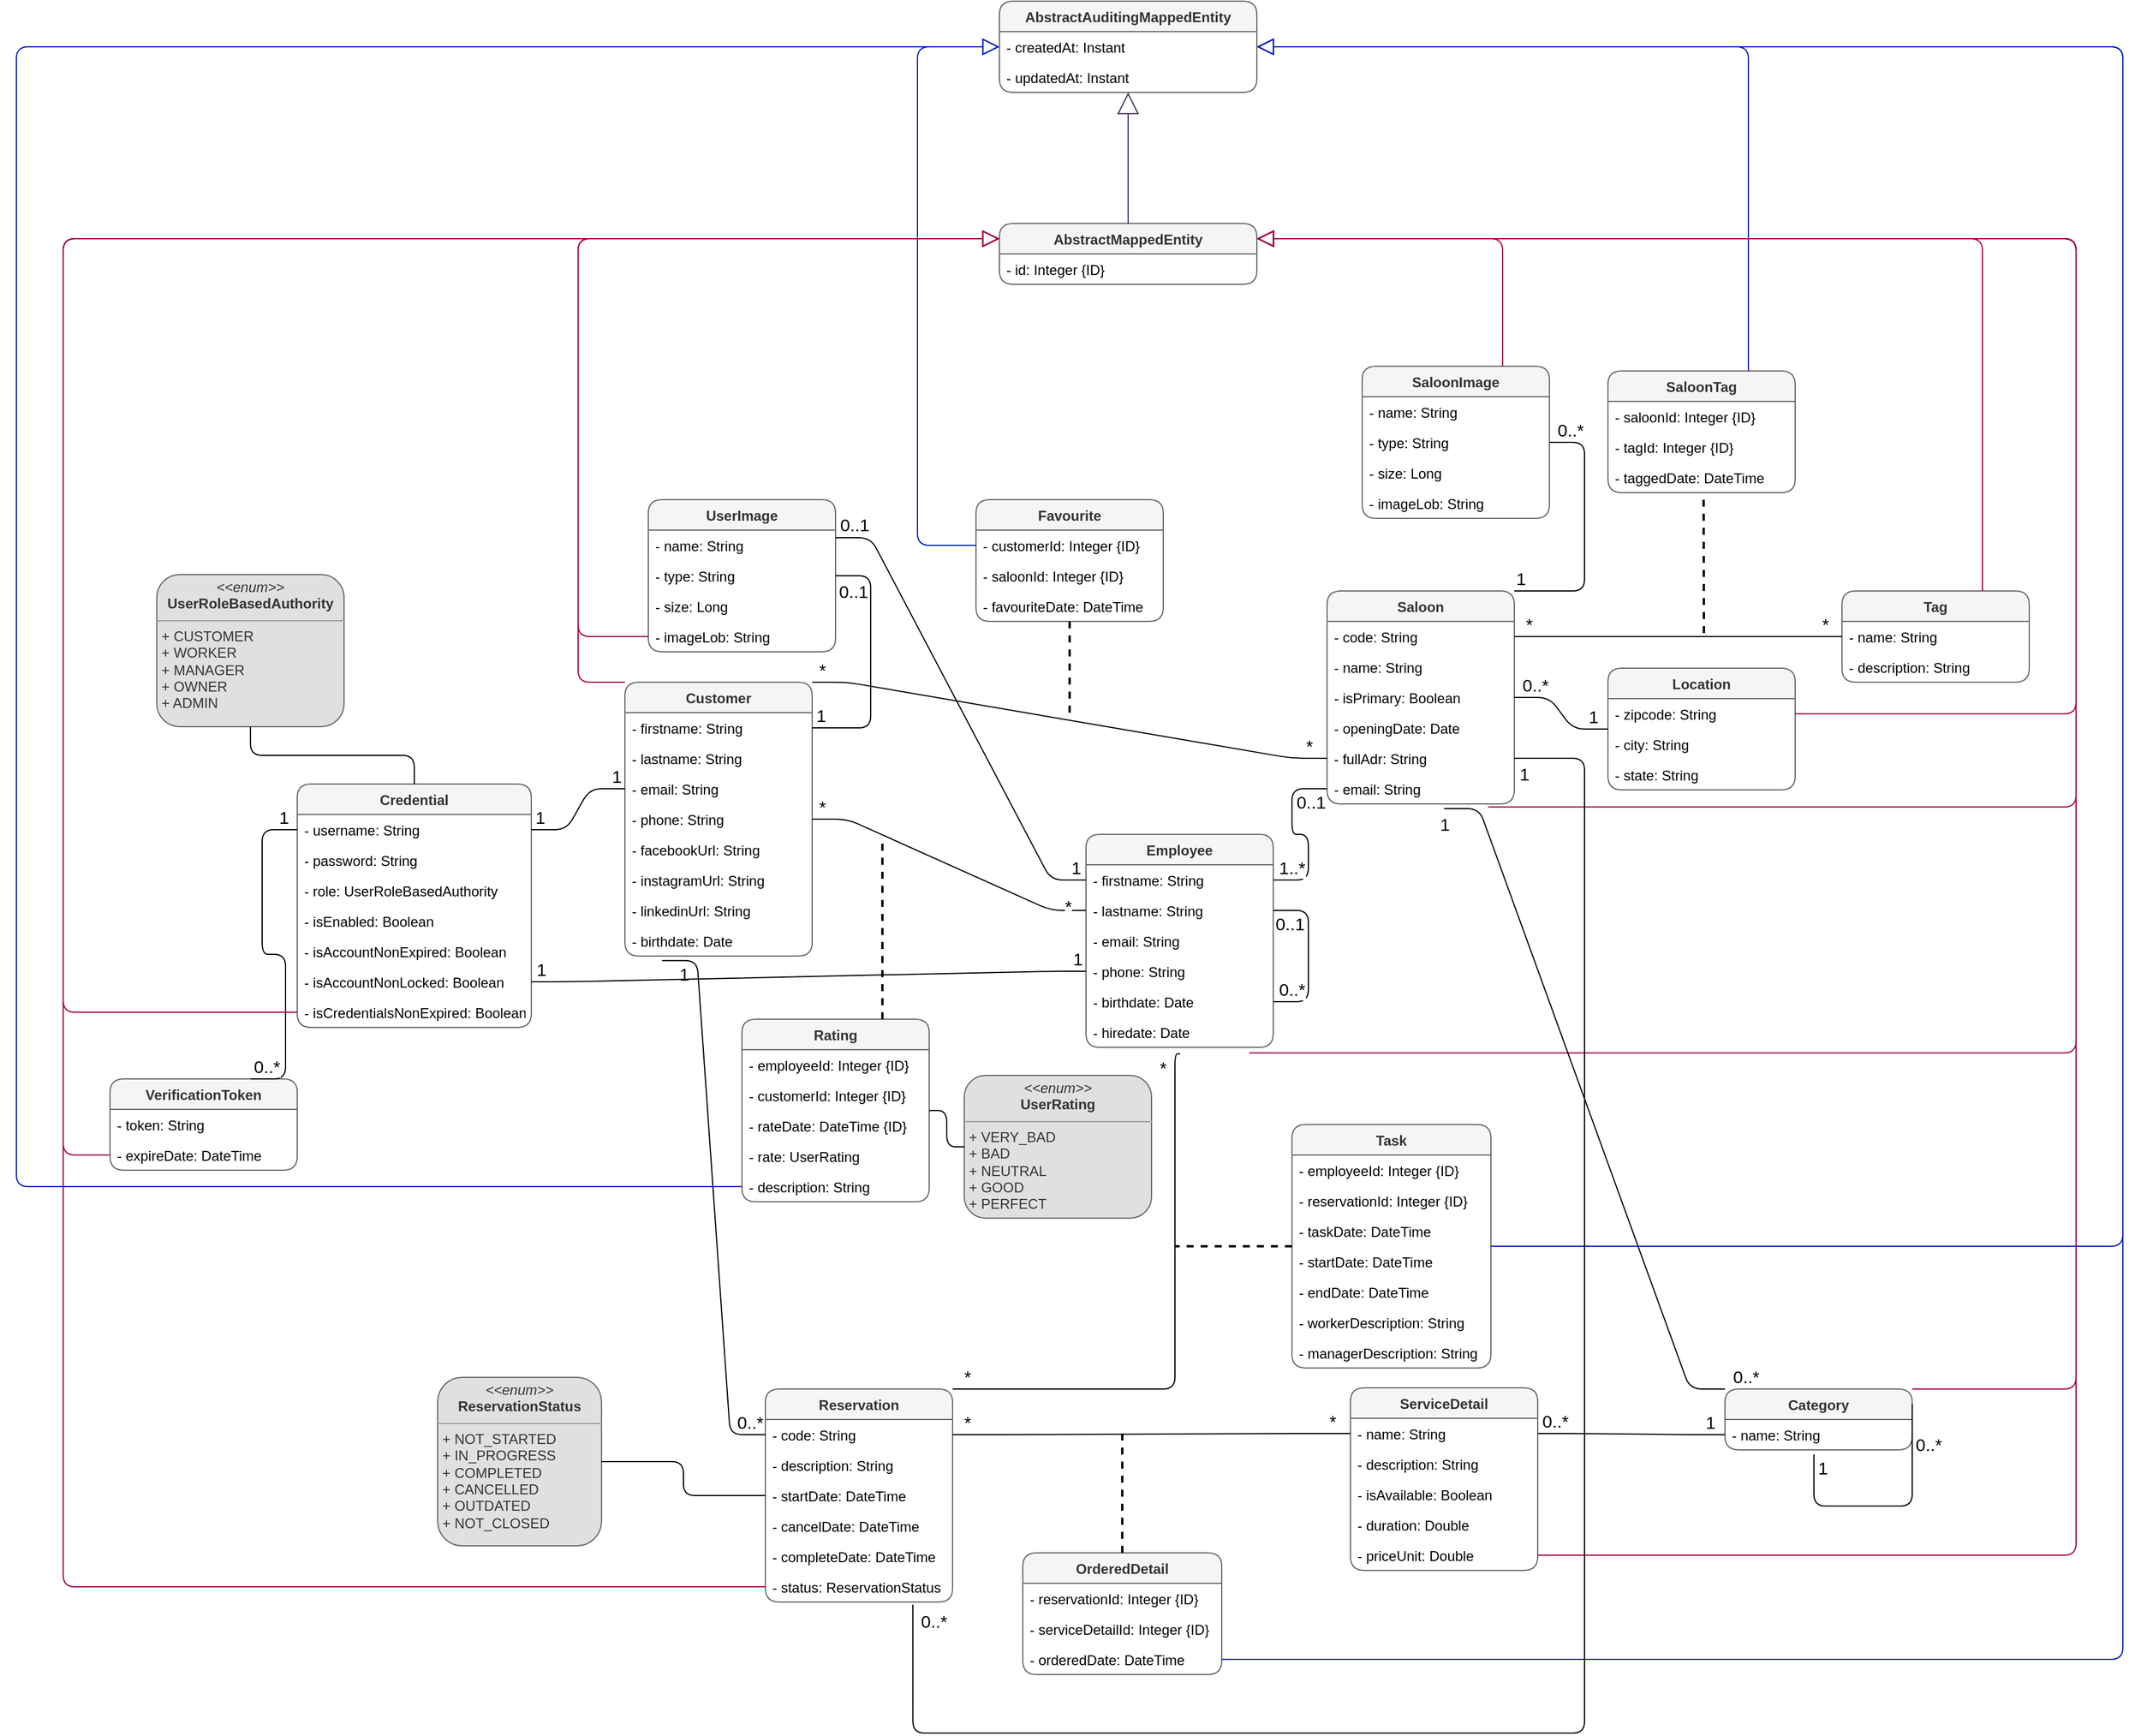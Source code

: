 <mxfile version="20.2.2" type="device"><diagram id="C5RBs43oDa-KdzZeNtuy" name="Page-1"><mxGraphModel dx="2873" dy="1016" grid="1" gridSize="10" guides="1" tooltips="1" connect="1" arrows="1" fold="1" page="0" pageScale="1" pageWidth="827" pageHeight="1169" math="0" shadow="0"><root><mxCell id="WIyWlLk6GJQsqaUBKTNV-0"/><mxCell id="WIyWlLk6GJQsqaUBKTNV-1" parent="WIyWlLk6GJQsqaUBKTNV-0"/><mxCell id="CZdKbspARcs474Tqx-Hm-0" value="AbstractMappedEntity" style="swimlane;fontStyle=1;align=center;verticalAlign=top;childLayout=stackLayout;horizontal=1;startSize=26;horizontalStack=0;resizeParent=1;resizeParentMax=0;resizeLast=0;collapsible=1;marginBottom=0;rounded=1;fillColor=#f5f5f5;fontColor=#333333;strokeColor=#666666;" parent="WIyWlLk6GJQsqaUBKTNV-1" vertex="1"><mxGeometry x="-40" y="280" width="220" height="52" as="geometry"/></mxCell><mxCell id="CZdKbspARcs474Tqx-Hm-1" value="- id: Integer {ID}" style="text;strokeColor=none;fillColor=none;align=left;verticalAlign=top;spacingLeft=4;spacingRight=4;overflow=hidden;rotatable=0;points=[[0,0.5],[1,0.5]];portConstraint=eastwest;rounded=1;" parent="CZdKbspARcs474Tqx-Hm-0" vertex="1"><mxGeometry y="26" width="220" height="26" as="geometry"/></mxCell><mxCell id="CZdKbspARcs474Tqx-Hm-11" value="Employee" style="swimlane;fontStyle=1;align=center;verticalAlign=top;childLayout=stackLayout;horizontal=1;startSize=26;horizontalStack=0;resizeParent=1;resizeParentMax=0;resizeLast=0;collapsible=1;marginBottom=0;rounded=1;fillColor=#f5f5f5;fontColor=#333333;strokeColor=#666666;" parent="WIyWlLk6GJQsqaUBKTNV-1" vertex="1"><mxGeometry x="34" y="802" width="160" height="182" as="geometry"/></mxCell><mxCell id="CZdKbspARcs474Tqx-Hm-12" value="- firstname: String" style="text;strokeColor=none;fillColor=none;align=left;verticalAlign=top;spacingLeft=4;spacingRight=4;overflow=hidden;rotatable=0;points=[[0,0.5],[1,0.5]];portConstraint=eastwest;rounded=1;" parent="CZdKbspARcs474Tqx-Hm-11" vertex="1"><mxGeometry y="26" width="160" height="26" as="geometry"/></mxCell><mxCell id="CZdKbspARcs474Tqx-Hm-17" value="- lastname: String" style="text;strokeColor=none;fillColor=none;align=left;verticalAlign=top;spacingLeft=4;spacingRight=4;overflow=hidden;rotatable=0;points=[[0,0.5],[1,0.5]];portConstraint=eastwest;rounded=1;" parent="CZdKbspARcs474Tqx-Hm-11" vertex="1"><mxGeometry y="52" width="160" height="26" as="geometry"/></mxCell><mxCell id="CZdKbspARcs474Tqx-Hm-18" value="- email: String" style="text;strokeColor=none;fillColor=none;align=left;verticalAlign=top;spacingLeft=4;spacingRight=4;overflow=hidden;rotatable=0;points=[[0,0.5],[1,0.5]];portConstraint=eastwest;rounded=1;" parent="CZdKbspARcs474Tqx-Hm-11" vertex="1"><mxGeometry y="78" width="160" height="26" as="geometry"/></mxCell><mxCell id="CZdKbspARcs474Tqx-Hm-19" value="- phone: String" style="text;strokeColor=none;fillColor=none;align=left;verticalAlign=top;spacingLeft=4;spacingRight=4;overflow=hidden;rotatable=0;points=[[0,0.5],[1,0.5]];portConstraint=eastwest;rounded=1;" parent="CZdKbspARcs474Tqx-Hm-11" vertex="1"><mxGeometry y="104" width="160" height="26" as="geometry"/></mxCell><mxCell id="CZdKbspARcs474Tqx-Hm-20" value="- birthdate: Date" style="text;strokeColor=none;fillColor=none;align=left;verticalAlign=top;spacingLeft=4;spacingRight=4;overflow=hidden;rotatable=0;points=[[0,0.5],[1,0.5]];portConstraint=eastwest;rounded=1;" parent="CZdKbspARcs474Tqx-Hm-11" vertex="1"><mxGeometry y="130" width="160" height="26" as="geometry"/></mxCell><mxCell id="CZdKbspARcs474Tqx-Hm-22" value="- hiredate: Date" style="text;strokeColor=none;fillColor=none;align=left;verticalAlign=top;spacingLeft=4;spacingRight=4;overflow=hidden;rotatable=0;points=[[0,0.5],[1,0.5]];portConstraint=eastwest;rounded=1;" parent="CZdKbspARcs474Tqx-Hm-11" vertex="1"><mxGeometry y="156" width="160" height="26" as="geometry"/></mxCell><mxCell id="cf1Bkgz1BM1vwrgpHid4-6" value="" style="endArrow=none;html=1;rounded=1;sketch=0;elbow=vertical;edgeStyle=entityRelationEdgeStyle;exitX=1;exitY=0.5;exitDx=0;exitDy=0;entryX=1;entryY=0.5;entryDx=0;entryDy=0;" parent="CZdKbspARcs474Tqx-Hm-11" source="CZdKbspARcs474Tqx-Hm-20" target="CZdKbspARcs474Tqx-Hm-17" edge="1"><mxGeometry relative="1" as="geometry"><mxPoint x="230" y="182" as="sourcePoint"/><mxPoint x="250" y="60" as="targetPoint"/></mxGeometry></mxCell><mxCell id="cf1Bkgz1BM1vwrgpHid4-7" value="0..*" style="edgeLabel;resizable=0;html=1;align=left;verticalAlign=bottom;rounded=1;sketch=0;fontSize=15;" parent="cf1Bkgz1BM1vwrgpHid4-6" connectable="0" vertex="1"><mxGeometry x="-1" relative="1" as="geometry"><mxPoint x="3" as="offset"/></mxGeometry></mxCell><mxCell id="cf1Bkgz1BM1vwrgpHid4-8" value="0..1" style="edgeLabel;resizable=0;html=1;align=right;verticalAlign=bottom;rounded=1;sketch=0;fontSize=15;" parent="cf1Bkgz1BM1vwrgpHid4-6" connectable="0" vertex="1"><mxGeometry x="1" relative="1" as="geometry"><mxPoint x="27" y="22" as="offset"/></mxGeometry></mxCell><mxCell id="CZdKbspARcs474Tqx-Hm-27" value="Customer" style="swimlane;fontStyle=1;align=center;verticalAlign=top;childLayout=stackLayout;horizontal=1;startSize=26;horizontalStack=0;resizeParent=1;resizeParentMax=0;resizeLast=0;collapsible=1;marginBottom=0;rounded=1;fillColor=#f5f5f5;fontColor=#333333;strokeColor=#666666;" parent="WIyWlLk6GJQsqaUBKTNV-1" vertex="1"><mxGeometry x="-360" y="672" width="160" height="234" as="geometry"/></mxCell><mxCell id="CZdKbspARcs474Tqx-Hm-31" value="- firstname: String" style="text;strokeColor=none;fillColor=none;align=left;verticalAlign=top;spacingLeft=4;spacingRight=4;overflow=hidden;rotatable=0;points=[[0,0.5],[1,0.5]];portConstraint=eastwest;rounded=1;" parent="CZdKbspARcs474Tqx-Hm-27" vertex="1"><mxGeometry y="26" width="160" height="26" as="geometry"/></mxCell><mxCell id="CZdKbspARcs474Tqx-Hm-33" value="- lastname: String" style="text;strokeColor=none;fillColor=none;align=left;verticalAlign=top;spacingLeft=4;spacingRight=4;overflow=hidden;rotatable=0;points=[[0,0.5],[1,0.5]];portConstraint=eastwest;rounded=1;" parent="CZdKbspARcs474Tqx-Hm-27" vertex="1"><mxGeometry y="52" width="160" height="26" as="geometry"/></mxCell><mxCell id="CZdKbspARcs474Tqx-Hm-32" value="- email: String" style="text;strokeColor=none;fillColor=none;align=left;verticalAlign=top;spacingLeft=4;spacingRight=4;overflow=hidden;rotatable=0;points=[[0,0.5],[1,0.5]];portConstraint=eastwest;rounded=1;" parent="CZdKbspARcs474Tqx-Hm-27" vertex="1"><mxGeometry y="78" width="160" height="26" as="geometry"/></mxCell><mxCell id="CZdKbspARcs474Tqx-Hm-34" value="- phone: String" style="text;strokeColor=none;fillColor=none;align=left;verticalAlign=top;spacingLeft=4;spacingRight=4;overflow=hidden;rotatable=0;points=[[0,0.5],[1,0.5]];portConstraint=eastwest;rounded=1;" parent="CZdKbspARcs474Tqx-Hm-27" vertex="1"><mxGeometry y="104" width="160" height="26" as="geometry"/></mxCell><mxCell id="lQdubblysaOzISiO6GBb-3" value="- facebookUrl: String" style="text;strokeColor=none;fillColor=none;align=left;verticalAlign=top;spacingLeft=4;spacingRight=4;overflow=hidden;rotatable=0;points=[[0,0.5],[1,0.5]];portConstraint=eastwest;rounded=1;" parent="CZdKbspARcs474Tqx-Hm-27" vertex="1"><mxGeometry y="130" width="160" height="26" as="geometry"/></mxCell><mxCell id="lQdubblysaOzISiO6GBb-4" value="- instagramUrl: String" style="text;strokeColor=none;fillColor=none;align=left;verticalAlign=top;spacingLeft=4;spacingRight=4;overflow=hidden;rotatable=0;points=[[0,0.5],[1,0.5]];portConstraint=eastwest;rounded=1;" parent="CZdKbspARcs474Tqx-Hm-27" vertex="1"><mxGeometry y="156" width="160" height="26" as="geometry"/></mxCell><mxCell id="lQdubblysaOzISiO6GBb-5" value="- linkedinUrl: String" style="text;strokeColor=none;fillColor=none;align=left;verticalAlign=top;spacingLeft=4;spacingRight=4;overflow=hidden;rotatable=0;points=[[0,0.5],[1,0.5]];portConstraint=eastwest;rounded=1;" parent="CZdKbspARcs474Tqx-Hm-27" vertex="1"><mxGeometry y="182" width="160" height="26" as="geometry"/></mxCell><mxCell id="CZdKbspARcs474Tqx-Hm-35" value="- birthdate: Date" style="text;strokeColor=none;fillColor=none;align=left;verticalAlign=top;spacingLeft=4;spacingRight=4;overflow=hidden;rotatable=0;points=[[0,0.5],[1,0.5]];portConstraint=eastwest;rounded=1;" parent="CZdKbspARcs474Tqx-Hm-27" vertex="1"><mxGeometry y="208" width="160" height="26" as="geometry"/></mxCell><mxCell id="CZdKbspARcs474Tqx-Hm-38" value="VerificationToken" style="swimlane;fontStyle=1;align=center;verticalAlign=top;childLayout=stackLayout;horizontal=1;startSize=26;horizontalStack=0;resizeParent=1;resizeParentMax=0;resizeLast=0;collapsible=1;marginBottom=0;rounded=1;fillColor=#f5f5f5;fontColor=#333333;strokeColor=#666666;" parent="WIyWlLk6GJQsqaUBKTNV-1" vertex="1"><mxGeometry x="-800" y="1011" width="160" height="78" as="geometry"/></mxCell><mxCell id="CZdKbspARcs474Tqx-Hm-42" value="- token: String" style="text;strokeColor=none;fillColor=none;align=left;verticalAlign=top;spacingLeft=4;spacingRight=4;overflow=hidden;rotatable=0;points=[[0,0.5],[1,0.5]];portConstraint=eastwest;rounded=1;" parent="CZdKbspARcs474Tqx-Hm-38" vertex="1"><mxGeometry y="26" width="160" height="26" as="geometry"/></mxCell><mxCell id="CZdKbspARcs474Tqx-Hm-43" value="- expireDate: DateTime" style="text;strokeColor=none;fillColor=none;align=left;verticalAlign=top;spacingLeft=4;spacingRight=4;overflow=hidden;rotatable=0;points=[[0,0.5],[1,0.5]];portConstraint=eastwest;rounded=1;" parent="CZdKbspARcs474Tqx-Hm-38" vertex="1"><mxGeometry y="52" width="160" height="26" as="geometry"/></mxCell><mxCell id="CZdKbspARcs474Tqx-Hm-45" value="Credential" style="swimlane;fontStyle=1;align=center;verticalAlign=top;childLayout=stackLayout;horizontal=1;startSize=26;horizontalStack=0;resizeParent=1;resizeParentMax=0;resizeLast=0;collapsible=1;marginBottom=0;rounded=1;fillColor=#f5f5f5;fontColor=#333333;strokeColor=#666666;" parent="WIyWlLk6GJQsqaUBKTNV-1" vertex="1"><mxGeometry x="-640" y="759" width="200" height="208" as="geometry"/></mxCell><mxCell id="CZdKbspARcs474Tqx-Hm-49" value="- username: String" style="text;strokeColor=none;fillColor=none;align=left;verticalAlign=top;spacingLeft=4;spacingRight=4;overflow=hidden;rotatable=0;points=[[0,0.5],[1,0.5]];portConstraint=eastwest;rounded=1;" parent="CZdKbspARcs474Tqx-Hm-45" vertex="1"><mxGeometry y="26" width="200" height="26" as="geometry"/></mxCell><mxCell id="CZdKbspARcs474Tqx-Hm-50" value="- password: String" style="text;strokeColor=none;fillColor=none;align=left;verticalAlign=top;spacingLeft=4;spacingRight=4;overflow=hidden;rotatable=0;points=[[0,0.5],[1,0.5]];portConstraint=eastwest;rounded=1;" parent="CZdKbspARcs474Tqx-Hm-45" vertex="1"><mxGeometry y="52" width="200" height="26" as="geometry"/></mxCell><mxCell id="CZdKbspARcs474Tqx-Hm-51" value="- role: UserRoleBasedAuthority" style="text;strokeColor=none;fillColor=none;align=left;verticalAlign=top;spacingLeft=4;spacingRight=4;overflow=hidden;rotatable=0;points=[[0,0.5],[1,0.5]];portConstraint=eastwest;rounded=1;" parent="CZdKbspARcs474Tqx-Hm-45" vertex="1"><mxGeometry y="78" width="200" height="26" as="geometry"/></mxCell><mxCell id="CZdKbspARcs474Tqx-Hm-52" value="- isEnabled: Boolean" style="text;strokeColor=none;fillColor=none;align=left;verticalAlign=top;spacingLeft=4;spacingRight=4;overflow=hidden;rotatable=0;points=[[0,0.5],[1,0.5]];portConstraint=eastwest;rounded=1;" parent="CZdKbspARcs474Tqx-Hm-45" vertex="1"><mxGeometry y="104" width="200" height="26" as="geometry"/></mxCell><mxCell id="CZdKbspARcs474Tqx-Hm-53" value="- isAccountNonExpired: Boolean" style="text;strokeColor=none;fillColor=none;align=left;verticalAlign=top;spacingLeft=4;spacingRight=4;overflow=hidden;rotatable=0;points=[[0,0.5],[1,0.5]];portConstraint=eastwest;rounded=1;" parent="CZdKbspARcs474Tqx-Hm-45" vertex="1"><mxGeometry y="130" width="200" height="26" as="geometry"/></mxCell><mxCell id="CZdKbspARcs474Tqx-Hm-54" value="- isAccountNonLocked: Boolean" style="text;strokeColor=none;fillColor=none;align=left;verticalAlign=top;spacingLeft=4;spacingRight=4;overflow=hidden;rotatable=0;points=[[0,0.5],[1,0.5]];portConstraint=eastwest;rounded=1;" parent="CZdKbspARcs474Tqx-Hm-45" vertex="1"><mxGeometry y="156" width="200" height="26" as="geometry"/></mxCell><mxCell id="CZdKbspARcs474Tqx-Hm-55" value="- isCredentialsNonExpired: Boolean" style="text;strokeColor=none;fillColor=none;align=left;verticalAlign=top;spacingLeft=4;spacingRight=4;overflow=hidden;rotatable=0;points=[[0,0.5],[1,0.5]];portConstraint=eastwest;rounded=1;" parent="CZdKbspARcs474Tqx-Hm-45" vertex="1"><mxGeometry y="182" width="200" height="26" as="geometry"/></mxCell><mxCell id="CZdKbspARcs474Tqx-Hm-63" value="&lt;p style=&quot;margin: 0px ; margin-top: 4px ; text-align: center&quot;&gt;&lt;i&gt;&amp;lt;&amp;lt;enum&amp;gt;&amp;gt;&lt;/i&gt;&lt;br&gt;&lt;b&gt;UserRoleBasedAuthority&lt;/b&gt;&lt;br&gt;&lt;/p&gt;&lt;hr size=&quot;1&quot;&gt;&lt;p style=&quot;margin: 0px ; margin-left: 4px&quot;&gt;+ CUSTOMER&lt;/p&gt;&lt;p style=&quot;margin: 0px ; margin-left: 4px&quot;&gt;+ WORKER&lt;/p&gt;&lt;p style=&quot;margin: 0px ; margin-left: 4px&quot;&gt;+ MANAGER&lt;/p&gt;&lt;p style=&quot;margin: 0px ; margin-left: 4px&quot;&gt;+ OWNER&lt;/p&gt;&lt;p style=&quot;margin: 0px ; margin-left: 4px&quot;&gt;+ ADMIN&lt;br&gt;&lt;/p&gt;" style="verticalAlign=top;align=left;overflow=fill;fontSize=12;fontFamily=Helvetica;html=1;rounded=1;fillColor=#E0E0E0;fontColor=#333333;strokeColor=#666666;" parent="WIyWlLk6GJQsqaUBKTNV-1" vertex="1"><mxGeometry x="-760" y="580" width="160" height="130" as="geometry"/></mxCell><mxCell id="CZdKbspARcs474Tqx-Hm-77" value="" style="endArrow=none;html=1;edgeStyle=orthogonalEdgeStyle;rounded=1;" parent="WIyWlLk6GJQsqaUBKTNV-1" source="CZdKbspARcs474Tqx-Hm-63" target="CZdKbspARcs474Tqx-Hm-45" edge="1"><mxGeometry relative="1" as="geometry"><mxPoint x="-590" y="648" as="sourcePoint"/><mxPoint x="-430" y="648" as="targetPoint"/></mxGeometry></mxCell><mxCell id="CZdKbspARcs474Tqx-Hm-86" value="Favourite" style="swimlane;fontStyle=1;align=center;verticalAlign=top;childLayout=stackLayout;horizontal=1;startSize=26;horizontalStack=0;resizeParent=1;resizeParentMax=0;resizeLast=0;collapsible=1;marginBottom=0;rounded=1;fillColor=#f5f5f5;fontColor=#333333;strokeColor=#666666;" parent="WIyWlLk6GJQsqaUBKTNV-1" vertex="1"><mxGeometry x="-60" y="516" width="160" height="104" as="geometry"/></mxCell><mxCell id="CZdKbspARcs474Tqx-Hm-87" value="- customerId: Integer {ID}" style="text;strokeColor=none;fillColor=none;align=left;verticalAlign=top;spacingLeft=4;spacingRight=4;overflow=hidden;rotatable=0;points=[[0,0.5],[1,0.5]];portConstraint=eastwest;rounded=1;" parent="CZdKbspARcs474Tqx-Hm-86" vertex="1"><mxGeometry y="26" width="160" height="26" as="geometry"/></mxCell><mxCell id="CZdKbspARcs474Tqx-Hm-90" value="- saloonId: Integer {ID}" style="text;strokeColor=none;fillColor=none;align=left;verticalAlign=top;spacingLeft=4;spacingRight=4;overflow=hidden;rotatable=0;points=[[0,0.5],[1,0.5]];portConstraint=eastwest;rounded=1;" parent="CZdKbspARcs474Tqx-Hm-86" vertex="1"><mxGeometry y="52" width="160" height="26" as="geometry"/></mxCell><mxCell id="CZdKbspARcs474Tqx-Hm-91" value="- favouriteDate: DateTime" style="text;strokeColor=none;fillColor=none;align=left;verticalAlign=top;spacingLeft=4;spacingRight=4;overflow=hidden;rotatable=0;points=[[0,0.5],[1,0.5]];portConstraint=eastwest;rounded=1;" parent="CZdKbspARcs474Tqx-Hm-86" vertex="1"><mxGeometry y="78" width="160" height="26" as="geometry"/></mxCell><mxCell id="CZdKbspARcs474Tqx-Hm-100" value="Saloon" style="swimlane;fontStyle=1;align=center;verticalAlign=top;childLayout=stackLayout;horizontal=1;startSize=26;horizontalStack=0;resizeParent=1;resizeParentMax=0;resizeLast=0;collapsible=1;marginBottom=0;rounded=1;sketch=0;fillColor=#f5f5f5;fontColor=#333333;strokeColor=#666666;" parent="WIyWlLk6GJQsqaUBKTNV-1" vertex="1"><mxGeometry x="240" y="594" width="160" height="182" as="geometry"/></mxCell><mxCell id="CZdKbspARcs474Tqx-Hm-101" value="- code: String" style="text;strokeColor=none;fillColor=none;align=left;verticalAlign=top;spacingLeft=4;spacingRight=4;overflow=hidden;rotatable=0;points=[[0,0.5],[1,0.5]];portConstraint=eastwest;rounded=1;sketch=0;" parent="CZdKbspARcs474Tqx-Hm-100" vertex="1"><mxGeometry y="26" width="160" height="26" as="geometry"/></mxCell><mxCell id="CZdKbspARcs474Tqx-Hm-104" value="- name: String" style="text;strokeColor=none;fillColor=none;align=left;verticalAlign=top;spacingLeft=4;spacingRight=4;overflow=hidden;rotatable=0;points=[[0,0.5],[1,0.5]];portConstraint=eastwest;rounded=1;sketch=0;" parent="CZdKbspARcs474Tqx-Hm-100" vertex="1"><mxGeometry y="52" width="160" height="26" as="geometry"/></mxCell><mxCell id="CZdKbspARcs474Tqx-Hm-105" value="- isPrimary: Boolean" style="text;strokeColor=none;fillColor=none;align=left;verticalAlign=top;spacingLeft=4;spacingRight=4;overflow=hidden;rotatable=0;points=[[0,0.5],[1,0.5]];portConstraint=eastwest;rounded=1;sketch=0;" parent="CZdKbspARcs474Tqx-Hm-100" vertex="1"><mxGeometry y="78" width="160" height="26" as="geometry"/></mxCell><mxCell id="CZdKbspARcs474Tqx-Hm-106" value="- openingDate: Date" style="text;strokeColor=none;fillColor=none;align=left;verticalAlign=top;spacingLeft=4;spacingRight=4;overflow=hidden;rotatable=0;points=[[0,0.5],[1,0.5]];portConstraint=eastwest;rounded=1;sketch=0;" parent="CZdKbspARcs474Tqx-Hm-100" vertex="1"><mxGeometry y="104" width="160" height="26" as="geometry"/></mxCell><mxCell id="CZdKbspARcs474Tqx-Hm-107" value="- fullAdr: String" style="text;strokeColor=none;fillColor=none;align=left;verticalAlign=top;spacingLeft=4;spacingRight=4;overflow=hidden;rotatable=0;points=[[0,0.5],[1,0.5]];portConstraint=eastwest;rounded=1;sketch=0;" parent="CZdKbspARcs474Tqx-Hm-100" vertex="1"><mxGeometry y="130" width="160" height="26" as="geometry"/></mxCell><mxCell id="7fpXAQ22RrehYknha2rj-8" value="- email: String" style="text;strokeColor=none;fillColor=none;align=left;verticalAlign=top;spacingLeft=4;spacingRight=4;overflow=hidden;rotatable=0;points=[[0,0.5],[1,0.5]];portConstraint=eastwest;rounded=1;sketch=0;" parent="CZdKbspARcs474Tqx-Hm-100" vertex="1"><mxGeometry y="156" width="160" height="26" as="geometry"/></mxCell><mxCell id="CZdKbspARcs474Tqx-Hm-108" value="Reservation" style="swimlane;fontStyle=1;align=center;verticalAlign=top;childLayout=stackLayout;horizontal=1;startSize=26;horizontalStack=0;resizeParent=1;resizeParentMax=0;resizeLast=0;collapsible=1;marginBottom=0;rounded=1;sketch=0;fillColor=#f5f5f5;fontColor=#333333;strokeColor=#666666;" parent="WIyWlLk6GJQsqaUBKTNV-1" vertex="1"><mxGeometry x="-240" y="1276" width="160" height="182" as="geometry"/></mxCell><mxCell id="CZdKbspARcs474Tqx-Hm-109" value="- code: String" style="text;strokeColor=none;fillColor=none;align=left;verticalAlign=top;spacingLeft=4;spacingRight=4;overflow=hidden;rotatable=0;points=[[0,0.5],[1,0.5]];portConstraint=eastwest;rounded=1;sketch=0;" parent="CZdKbspARcs474Tqx-Hm-108" vertex="1"><mxGeometry y="26" width="160" height="26" as="geometry"/></mxCell><mxCell id="7fpXAQ22RrehYknha2rj-6" value="- description: String" style="text;strokeColor=none;fillColor=none;align=left;verticalAlign=top;spacingLeft=4;spacingRight=4;overflow=hidden;rotatable=0;points=[[0,0.5],[1,0.5]];portConstraint=eastwest;rounded=1;sketch=0;" parent="CZdKbspARcs474Tqx-Hm-108" vertex="1"><mxGeometry y="52" width="160" height="26" as="geometry"/></mxCell><mxCell id="CZdKbspARcs474Tqx-Hm-112" value="- startDate: DateTime" style="text;strokeColor=none;fillColor=none;align=left;verticalAlign=top;spacingLeft=4;spacingRight=4;overflow=hidden;rotatable=0;points=[[0,0.5],[1,0.5]];portConstraint=eastwest;rounded=1;sketch=0;" parent="CZdKbspARcs474Tqx-Hm-108" vertex="1"><mxGeometry y="78" width="160" height="26" as="geometry"/></mxCell><mxCell id="7fpXAQ22RrehYknha2rj-24" value="- cancelDate: DateTime" style="text;strokeColor=none;fillColor=none;align=left;verticalAlign=top;spacingLeft=4;spacingRight=4;overflow=hidden;rotatable=0;points=[[0,0.5],[1,0.5]];portConstraint=eastwest;rounded=1;sketch=0;" parent="CZdKbspARcs474Tqx-Hm-108" vertex="1"><mxGeometry y="104" width="160" height="26" as="geometry"/></mxCell><mxCell id="lQdubblysaOzISiO6GBb-0" value="- completeDate: DateTime" style="text;strokeColor=none;fillColor=none;align=left;verticalAlign=top;spacingLeft=4;spacingRight=4;overflow=hidden;rotatable=0;points=[[0,0.5],[1,0.5]];portConstraint=eastwest;rounded=1;sketch=0;" parent="CZdKbspARcs474Tqx-Hm-108" vertex="1"><mxGeometry y="130" width="160" height="26" as="geometry"/></mxCell><mxCell id="CZdKbspARcs474Tqx-Hm-113" value="- status: ReservationStatus" style="text;strokeColor=none;fillColor=none;align=left;verticalAlign=top;spacingLeft=4;spacingRight=4;overflow=hidden;rotatable=0;points=[[0,0.5],[1,0.5]];portConstraint=eastwest;rounded=1;sketch=0;" parent="CZdKbspARcs474Tqx-Hm-108" vertex="1"><mxGeometry y="156" width="160" height="26" as="geometry"/></mxCell><mxCell id="CZdKbspARcs474Tqx-Hm-120" value="ServiceDetail" style="swimlane;fontStyle=1;align=center;verticalAlign=top;childLayout=stackLayout;horizontal=1;startSize=26;horizontalStack=0;resizeParent=1;resizeParentMax=0;resizeLast=0;collapsible=1;marginBottom=0;rounded=1;sketch=0;fillColor=#f5f5f5;fontColor=#333333;strokeColor=#666666;" parent="WIyWlLk6GJQsqaUBKTNV-1" vertex="1"><mxGeometry x="260" y="1275" width="160" height="156" as="geometry"/></mxCell><mxCell id="CZdKbspARcs474Tqx-Hm-121" value="- name: String" style="text;strokeColor=none;fillColor=none;align=left;verticalAlign=top;spacingLeft=4;spacingRight=4;overflow=hidden;rotatable=0;points=[[0,0.5],[1,0.5]];portConstraint=eastwest;rounded=1;sketch=0;" parent="CZdKbspARcs474Tqx-Hm-120" vertex="1"><mxGeometry y="26" width="160" height="26" as="geometry"/></mxCell><mxCell id="CZdKbspARcs474Tqx-Hm-124" value="- description: String" style="text;strokeColor=none;fillColor=none;align=left;verticalAlign=top;spacingLeft=4;spacingRight=4;overflow=hidden;rotatable=0;points=[[0,0.5],[1,0.5]];portConstraint=eastwest;rounded=1;sketch=0;" parent="CZdKbspARcs474Tqx-Hm-120" vertex="1"><mxGeometry y="52" width="160" height="26" as="geometry"/></mxCell><mxCell id="CZdKbspARcs474Tqx-Hm-125" value="- isAvailable: Boolean" style="text;strokeColor=none;fillColor=none;align=left;verticalAlign=top;spacingLeft=4;spacingRight=4;overflow=hidden;rotatable=0;points=[[0,0.5],[1,0.5]];portConstraint=eastwest;rounded=1;sketch=0;" parent="CZdKbspARcs474Tqx-Hm-120" vertex="1"><mxGeometry y="78" width="160" height="26" as="geometry"/></mxCell><mxCell id="CZdKbspARcs474Tqx-Hm-126" value="- duration: Double" style="text;strokeColor=none;fillColor=none;align=left;verticalAlign=top;spacingLeft=4;spacingRight=4;overflow=hidden;rotatable=0;points=[[0,0.5],[1,0.5]];portConstraint=eastwest;rounded=1;sketch=0;" parent="CZdKbspARcs474Tqx-Hm-120" vertex="1"><mxGeometry y="104" width="160" height="26" as="geometry"/></mxCell><mxCell id="CZdKbspARcs474Tqx-Hm-127" value="- priceUnit: Double" style="text;strokeColor=none;fillColor=none;align=left;verticalAlign=top;spacingLeft=4;spacingRight=4;overflow=hidden;rotatable=0;points=[[0,0.5],[1,0.5]];portConstraint=eastwest;rounded=1;sketch=0;" parent="CZdKbspARcs474Tqx-Hm-120" vertex="1"><mxGeometry y="130" width="160" height="26" as="geometry"/></mxCell><mxCell id="CZdKbspARcs474Tqx-Hm-133" value="OrderedDetail" style="swimlane;fontStyle=1;align=center;verticalAlign=top;childLayout=stackLayout;horizontal=1;startSize=26;horizontalStack=0;resizeParent=1;resizeParentMax=0;resizeLast=0;collapsible=1;marginBottom=0;rounded=1;sketch=0;fillColor=#f5f5f5;fontColor=#333333;strokeColor=#666666;" parent="WIyWlLk6GJQsqaUBKTNV-1" vertex="1"><mxGeometry x="-20" y="1416" width="170" height="104" as="geometry"/></mxCell><mxCell id="CZdKbspARcs474Tqx-Hm-134" value="- reservationId: Integer {ID}" style="text;strokeColor=none;fillColor=none;align=left;verticalAlign=top;spacingLeft=4;spacingRight=4;overflow=hidden;rotatable=0;points=[[0,0.5],[1,0.5]];portConstraint=eastwest;rounded=1;sketch=0;" parent="CZdKbspARcs474Tqx-Hm-133" vertex="1"><mxGeometry y="26" width="170" height="26" as="geometry"/></mxCell><mxCell id="CZdKbspARcs474Tqx-Hm-137" value="- serviceDetailId: Integer {ID}" style="text;strokeColor=none;fillColor=none;align=left;verticalAlign=top;spacingLeft=4;spacingRight=4;overflow=hidden;rotatable=0;points=[[0,0.5],[1,0.5]];portConstraint=eastwest;rounded=1;sketch=0;" parent="CZdKbspARcs474Tqx-Hm-133" vertex="1"><mxGeometry y="52" width="170" height="26" as="geometry"/></mxCell><mxCell id="CZdKbspARcs474Tqx-Hm-138" value="- orderedDate: DateTime" style="text;strokeColor=none;fillColor=none;align=left;verticalAlign=top;spacingLeft=4;spacingRight=4;overflow=hidden;rotatable=0;points=[[0,0.5],[1,0.5]];portConstraint=eastwest;rounded=1;sketch=0;" parent="CZdKbspARcs474Tqx-Hm-133" vertex="1"><mxGeometry y="78" width="170" height="26" as="geometry"/></mxCell><mxCell id="CZdKbspARcs474Tqx-Hm-142" value="UserImage" style="swimlane;fontStyle=1;align=center;verticalAlign=top;childLayout=stackLayout;horizontal=1;startSize=26;horizontalStack=0;resizeParent=1;resizeParentMax=0;resizeLast=0;collapsible=1;marginBottom=0;rounded=1;sketch=0;fillColor=#f5f5f5;fontColor=#333333;strokeColor=#666666;" parent="WIyWlLk6GJQsqaUBKTNV-1" vertex="1"><mxGeometry x="-340" y="516" width="160" height="130" as="geometry"/></mxCell><mxCell id="CZdKbspARcs474Tqx-Hm-143" value="- name: String" style="text;strokeColor=none;fillColor=none;align=left;verticalAlign=top;spacingLeft=4;spacingRight=4;overflow=hidden;rotatable=0;points=[[0,0.5],[1,0.5]];portConstraint=eastwest;rounded=1;sketch=0;" parent="CZdKbspARcs474Tqx-Hm-142" vertex="1"><mxGeometry y="26" width="160" height="26" as="geometry"/></mxCell><mxCell id="7fpXAQ22RrehYknha2rj-0" value="- type: String" style="text;strokeColor=none;fillColor=none;align=left;verticalAlign=top;spacingLeft=4;spacingRight=4;overflow=hidden;rotatable=0;points=[[0,0.5],[1,0.5]];portConstraint=eastwest;rounded=1;sketch=0;" parent="CZdKbspARcs474Tqx-Hm-142" vertex="1"><mxGeometry y="52" width="160" height="26" as="geometry"/></mxCell><mxCell id="rYxvvvTClVD2FRx3UlC4-15" value="- size: Long" style="text;strokeColor=none;fillColor=none;align=left;verticalAlign=top;spacingLeft=4;spacingRight=4;overflow=hidden;rotatable=0;points=[[0,0.5],[1,0.5]];portConstraint=eastwest;rounded=1;sketch=0;" parent="CZdKbspARcs474Tqx-Hm-142" vertex="1"><mxGeometry y="78" width="160" height="26" as="geometry"/></mxCell><mxCell id="7fpXAQ22RrehYknha2rj-1" value="- imageLob: String" style="text;strokeColor=none;fillColor=none;align=left;verticalAlign=top;spacingLeft=4;spacingRight=4;overflow=hidden;rotatable=0;points=[[0,0.5],[1,0.5]];portConstraint=eastwest;rounded=1;sketch=0;" parent="CZdKbspARcs474Tqx-Hm-142" vertex="1"><mxGeometry y="104" width="160" height="26" as="geometry"/></mxCell><mxCell id="CZdKbspARcs474Tqx-Hm-151" value="Location" style="swimlane;fontStyle=1;align=center;verticalAlign=top;childLayout=stackLayout;horizontal=1;startSize=26;horizontalStack=0;resizeParent=1;resizeParentMax=0;resizeLast=0;collapsible=1;marginBottom=0;rounded=1;sketch=0;fillColor=#f5f5f5;fontColor=#333333;strokeColor=#666666;" parent="WIyWlLk6GJQsqaUBKTNV-1" vertex="1"><mxGeometry x="480" y="660" width="160" height="104" as="geometry"/></mxCell><mxCell id="CZdKbspARcs474Tqx-Hm-152" value="- zipcode: String" style="text;strokeColor=none;fillColor=none;align=left;verticalAlign=top;spacingLeft=4;spacingRight=4;overflow=hidden;rotatable=0;points=[[0,0.5],[1,0.5]];portConstraint=eastwest;rounded=1;sketch=0;" parent="CZdKbspARcs474Tqx-Hm-151" vertex="1"><mxGeometry y="26" width="160" height="26" as="geometry"/></mxCell><mxCell id="CZdKbspARcs474Tqx-Hm-155" value="- city: String" style="text;strokeColor=none;fillColor=none;align=left;verticalAlign=top;spacingLeft=4;spacingRight=4;overflow=hidden;rotatable=0;points=[[0,0.5],[1,0.5]];portConstraint=eastwest;rounded=1;sketch=0;" parent="CZdKbspARcs474Tqx-Hm-151" vertex="1"><mxGeometry y="52" width="160" height="26" as="geometry"/></mxCell><mxCell id="CZdKbspARcs474Tqx-Hm-156" value="- state: String" style="text;strokeColor=none;fillColor=none;align=left;verticalAlign=top;spacingLeft=4;spacingRight=4;overflow=hidden;rotatable=0;points=[[0,0.5],[1,0.5]];portConstraint=eastwest;rounded=1;sketch=0;" parent="CZdKbspARcs474Tqx-Hm-151" vertex="1"><mxGeometry y="78" width="160" height="26" as="geometry"/></mxCell><mxCell id="CZdKbspARcs474Tqx-Hm-162" value="Tag" style="swimlane;fontStyle=1;align=center;verticalAlign=top;childLayout=stackLayout;horizontal=1;startSize=26;horizontalStack=0;resizeParent=1;resizeParentMax=0;resizeLast=0;collapsible=1;marginBottom=0;rounded=1;sketch=0;fillColor=#f5f5f5;fontColor=#333333;strokeColor=#666666;" parent="WIyWlLk6GJQsqaUBKTNV-1" vertex="1"><mxGeometry x="680" y="594" width="160" height="78" as="geometry"/></mxCell><mxCell id="CZdKbspARcs474Tqx-Hm-163" value="- name: String" style="text;strokeColor=none;fillColor=none;align=left;verticalAlign=top;spacingLeft=4;spacingRight=4;overflow=hidden;rotatable=0;points=[[0,0.5],[1,0.5]];portConstraint=eastwest;rounded=1;sketch=0;" parent="CZdKbspARcs474Tqx-Hm-162" vertex="1"><mxGeometry y="26" width="160" height="26" as="geometry"/></mxCell><mxCell id="CZdKbspARcs474Tqx-Hm-166" value="- description: String" style="text;strokeColor=none;fillColor=none;align=left;verticalAlign=top;spacingLeft=4;spacingRight=4;overflow=hidden;rotatable=0;points=[[0,0.5],[1,0.5]];portConstraint=eastwest;rounded=1;sketch=0;" parent="CZdKbspARcs474Tqx-Hm-162" vertex="1"><mxGeometry y="52" width="160" height="26" as="geometry"/></mxCell><mxCell id="CZdKbspARcs474Tqx-Hm-176" value="Category" style="swimlane;fontStyle=1;align=center;verticalAlign=top;childLayout=stackLayout;horizontal=1;startSize=26;horizontalStack=0;resizeParent=1;resizeParentMax=0;resizeLast=0;collapsible=1;marginBottom=0;rounded=1;sketch=0;fillColor=#f5f5f5;fontColor=#333333;strokeColor=#666666;" parent="WIyWlLk6GJQsqaUBKTNV-1" vertex="1"><mxGeometry x="580" y="1276" width="160" height="52" as="geometry"/></mxCell><mxCell id="CZdKbspARcs474Tqx-Hm-177" value="- name: String" style="text;strokeColor=none;fillColor=none;align=left;verticalAlign=top;spacingLeft=4;spacingRight=4;overflow=hidden;rotatable=0;points=[[0,0.5],[1,0.5]];portConstraint=eastwest;rounded=1;sketch=0;" parent="CZdKbspARcs474Tqx-Hm-176" vertex="1"><mxGeometry y="26" width="160" height="26" as="geometry"/></mxCell><mxCell id="zFv2KSbrV_OUxFqaDAKp-0" value="" style="endArrow=none;html=1;rounded=1;sketch=0;edgeStyle=elbowEdgeStyle;entryX=0.475;entryY=1.154;entryDx=0;entryDy=0;exitX=1;exitY=0.25;exitDx=0;exitDy=0;entryPerimeter=0;" parent="CZdKbspARcs474Tqx-Hm-176" source="CZdKbspARcs474Tqx-Hm-176" target="CZdKbspARcs474Tqx-Hm-177" edge="1"><mxGeometry relative="1" as="geometry"><mxPoint x="140" y="120" as="sourcePoint"/><mxPoint x="190" y="20" as="targetPoint"/><Array as="points"><mxPoint x="140" y="100"/><mxPoint x="180" y="40"/><mxPoint x="150" y="100"/><mxPoint x="220" y="80"/></Array></mxGeometry></mxCell><mxCell id="zFv2KSbrV_OUxFqaDAKp-1" value="0..*" style="edgeLabel;resizable=0;html=1;align=left;verticalAlign=bottom;rounded=1;sketch=0;fontSize=15;" parent="zFv2KSbrV_OUxFqaDAKp-0" connectable="0" vertex="1"><mxGeometry x="-1" relative="1" as="geometry"><mxPoint x="1" y="45" as="offset"/></mxGeometry></mxCell><mxCell id="zFv2KSbrV_OUxFqaDAKp-2" value="1" style="edgeLabel;resizable=0;html=1;align=right;verticalAlign=bottom;rounded=1;sketch=0;fontSize=15;" parent="zFv2KSbrV_OUxFqaDAKp-0" connectable="0" vertex="1"><mxGeometry x="1" relative="1" as="geometry"><mxPoint x="12" y="22" as="offset"/></mxGeometry></mxCell><mxCell id="CZdKbspARcs474Tqx-Hm-190" value="&lt;p style=&quot;margin: 0px ; margin-top: 4px ; text-align: center&quot;&gt;&lt;i&gt;&amp;lt;&amp;lt;enum&amp;gt;&amp;gt;&lt;/i&gt;&lt;br&gt;&lt;b&gt;ReservationStatus&lt;/b&gt;&lt;br&gt;&lt;/p&gt;&lt;hr size=&quot;1&quot;&gt;&lt;p style=&quot;margin: 0px ; margin-left: 4px&quot;&gt;+ NOT_STARTED&lt;br&gt;&lt;/p&gt;&lt;p style=&quot;margin: 0px ; margin-left: 4px&quot;&gt;+ IN_PROGRESS&lt;/p&gt;&lt;p style=&quot;margin: 0px ; margin-left: 4px&quot;&gt;+ COMPLETED&lt;/p&gt;&lt;p style=&quot;margin: 0px ; margin-left: 4px&quot;&gt;+ CANCELLED&lt;/p&gt;&lt;p style=&quot;margin: 0px ; margin-left: 4px&quot;&gt;+ OUTDATED&lt;/p&gt;&lt;p style=&quot;margin: 0px ; margin-left: 4px&quot;&gt;+ NOT_CLOSED&lt;br&gt;&lt;/p&gt;" style="verticalAlign=top;align=left;overflow=fill;fontSize=12;fontFamily=Helvetica;html=1;rounded=1;fillColor=#E0E0E0;fontColor=#333333;strokeColor=#666666;" parent="WIyWlLk6GJQsqaUBKTNV-1" vertex="1"><mxGeometry x="-520" y="1266" width="140" height="144" as="geometry"/></mxCell><mxCell id="CZdKbspARcs474Tqx-Hm-191" value="" style="endArrow=none;html=1;edgeStyle=orthogonalEdgeStyle;rounded=1;" parent="WIyWlLk6GJQsqaUBKTNV-1" source="CZdKbspARcs474Tqx-Hm-190" target="CZdKbspARcs474Tqx-Hm-108" edge="1"><mxGeometry relative="1" as="geometry"><mxPoint x="-250" y="1046.0" as="sourcePoint"/><mxPoint x="-120" y="1086.0" as="targetPoint"/></mxGeometry></mxCell><mxCell id="CZdKbspARcs474Tqx-Hm-204" value="Rating" style="swimlane;fontStyle=1;align=center;verticalAlign=top;childLayout=stackLayout;horizontal=1;startSize=26;horizontalStack=0;resizeParent=1;resizeParentMax=0;resizeLast=0;collapsible=1;marginBottom=0;rounded=1;sketch=0;fillColor=#f5f5f5;fontColor=#333333;strokeColor=#666666;" parent="WIyWlLk6GJQsqaUBKTNV-1" vertex="1"><mxGeometry x="-260" y="960" width="160" height="156" as="geometry"/></mxCell><mxCell id="CZdKbspARcs474Tqx-Hm-205" value="- employeeId: Integer {ID}" style="text;strokeColor=none;fillColor=none;align=left;verticalAlign=top;spacingLeft=4;spacingRight=4;overflow=hidden;rotatable=0;points=[[0,0.5],[1,0.5]];portConstraint=eastwest;rounded=1;sketch=0;" parent="CZdKbspARcs474Tqx-Hm-204" vertex="1"><mxGeometry y="26" width="160" height="26" as="geometry"/></mxCell><mxCell id="CZdKbspARcs474Tqx-Hm-208" value="- customerId: Integer {ID}" style="text;strokeColor=none;fillColor=none;align=left;verticalAlign=top;spacingLeft=4;spacingRight=4;overflow=hidden;rotatable=0;points=[[0,0.5],[1,0.5]];portConstraint=eastwest;rounded=1;sketch=0;" parent="CZdKbspARcs474Tqx-Hm-204" vertex="1"><mxGeometry y="52" width="160" height="26" as="geometry"/></mxCell><mxCell id="CZdKbspARcs474Tqx-Hm-209" value="- rateDate: DateTime {ID}" style="text;strokeColor=none;fillColor=none;align=left;verticalAlign=top;spacingLeft=4;spacingRight=4;overflow=hidden;rotatable=0;points=[[0,0.5],[1,0.5]];portConstraint=eastwest;rounded=1;sketch=0;" parent="CZdKbspARcs474Tqx-Hm-204" vertex="1"><mxGeometry y="78" width="160" height="26" as="geometry"/></mxCell><mxCell id="CZdKbspARcs474Tqx-Hm-210" value="- rate: UserRating" style="text;strokeColor=none;fillColor=none;align=left;verticalAlign=top;spacingLeft=4;spacingRight=4;overflow=hidden;rotatable=0;points=[[0,0.5],[1,0.5]];portConstraint=eastwest;rounded=1;sketch=0;" parent="CZdKbspARcs474Tqx-Hm-204" vertex="1"><mxGeometry y="104" width="160" height="26" as="geometry"/></mxCell><mxCell id="CZdKbspARcs474Tqx-Hm-211" value="- description: String" style="text;strokeColor=none;fillColor=none;align=left;verticalAlign=top;spacingLeft=4;spacingRight=4;overflow=hidden;rotatable=0;points=[[0,0.5],[1,0.5]];portConstraint=eastwest;rounded=1;sketch=0;" parent="CZdKbspARcs474Tqx-Hm-204" vertex="1"><mxGeometry y="130" width="160" height="26" as="geometry"/></mxCell><mxCell id="7fpXAQ22RrehYknha2rj-2" value="SaloonImage" style="swimlane;fontStyle=1;align=center;verticalAlign=top;childLayout=stackLayout;horizontal=1;startSize=26;horizontalStack=0;resizeParent=1;resizeParentMax=0;resizeLast=0;collapsible=1;marginBottom=0;rounded=1;sketch=0;fillColor=#f5f5f5;fontColor=#333333;strokeColor=#666666;" parent="WIyWlLk6GJQsqaUBKTNV-1" vertex="1"><mxGeometry x="270" y="402" width="160" height="130" as="geometry"/></mxCell><mxCell id="7fpXAQ22RrehYknha2rj-3" value="- name: String" style="text;strokeColor=none;fillColor=none;align=left;verticalAlign=top;spacingLeft=4;spacingRight=4;overflow=hidden;rotatable=0;points=[[0,0.5],[1,0.5]];portConstraint=eastwest;rounded=1;sketch=0;" parent="7fpXAQ22RrehYknha2rj-2" vertex="1"><mxGeometry y="26" width="160" height="26" as="geometry"/></mxCell><mxCell id="7fpXAQ22RrehYknha2rj-4" value="- type: String" style="text;strokeColor=none;fillColor=none;align=left;verticalAlign=top;spacingLeft=4;spacingRight=4;overflow=hidden;rotatable=0;points=[[0,0.5],[1,0.5]];portConstraint=eastwest;rounded=1;sketch=0;" parent="7fpXAQ22RrehYknha2rj-2" vertex="1"><mxGeometry y="52" width="160" height="26" as="geometry"/></mxCell><mxCell id="rYxvvvTClVD2FRx3UlC4-14" value="- size: Long" style="text;strokeColor=none;fillColor=none;align=left;verticalAlign=top;spacingLeft=4;spacingRight=4;overflow=hidden;rotatable=0;points=[[0,0.5],[1,0.5]];portConstraint=eastwest;rounded=1;sketch=0;" parent="7fpXAQ22RrehYknha2rj-2" vertex="1"><mxGeometry y="78" width="160" height="26" as="geometry"/></mxCell><mxCell id="7fpXAQ22RrehYknha2rj-5" value="- imageLob: String" style="text;strokeColor=none;fillColor=none;align=left;verticalAlign=top;spacingLeft=4;spacingRight=4;overflow=hidden;rotatable=0;points=[[0,0.5],[1,0.5]];portConstraint=eastwest;rounded=1;sketch=0;" parent="7fpXAQ22RrehYknha2rj-2" vertex="1"><mxGeometry y="104" width="160" height="26" as="geometry"/></mxCell><mxCell id="7fpXAQ22RrehYknha2rj-9" value="AbstractAuditingMappedEntity" style="swimlane;fontStyle=1;align=center;verticalAlign=top;childLayout=stackLayout;horizontal=1;startSize=26;horizontalStack=0;resizeParent=1;resizeParentMax=0;resizeLast=0;collapsible=1;marginBottom=0;rounded=1;fillColor=#f5f5f5;fontColor=#333333;strokeColor=#666666;" parent="WIyWlLk6GJQsqaUBKTNV-1" vertex="1"><mxGeometry x="-40" y="90" width="220" height="78" as="geometry"/></mxCell><mxCell id="7fpXAQ22RrehYknha2rj-10" value="- createdAt: Instant" style="text;strokeColor=none;fillColor=none;align=left;verticalAlign=top;spacingLeft=4;spacingRight=4;overflow=hidden;rotatable=0;points=[[0,0.5],[1,0.5]];portConstraint=eastwest;rounded=1;" parent="7fpXAQ22RrehYknha2rj-9" vertex="1"><mxGeometry y="26" width="220" height="26" as="geometry"/></mxCell><mxCell id="7fpXAQ22RrehYknha2rj-13" value="- updatedAt: Instant" style="text;strokeColor=none;fillColor=none;align=left;verticalAlign=top;spacingLeft=4;spacingRight=4;overflow=hidden;rotatable=0;points=[[0,0.5],[1,0.5]];portConstraint=eastwest;rounded=1;" parent="7fpXAQ22RrehYknha2rj-9" vertex="1"><mxGeometry y="52" width="220" height="26" as="geometry"/></mxCell><mxCell id="7fpXAQ22RrehYknha2rj-15" value="" style="endArrow=block;endSize=16;endFill=0;html=1;rounded=1;sketch=0;curved=0;fillColor=#76608a;strokeColor=#432D57;" parent="WIyWlLk6GJQsqaUBKTNV-1" source="CZdKbspARcs474Tqx-Hm-0" target="7fpXAQ22RrehYknha2rj-9" edge="1"><mxGeometry width="160" relative="1" as="geometry"><mxPoint x="10" y="230" as="sourcePoint"/><mxPoint x="170" y="230" as="targetPoint"/></mxGeometry></mxCell><mxCell id="7fpXAQ22RrehYknha2rj-16" value="SaloonTag" style="swimlane;fontStyle=1;align=center;verticalAlign=top;childLayout=stackLayout;horizontal=1;startSize=26;horizontalStack=0;resizeParent=1;resizeParentMax=0;resizeLast=0;collapsible=1;marginBottom=0;rounded=1;sketch=0;fillColor=#f5f5f5;fontColor=#333333;strokeColor=#666666;" parent="WIyWlLk6GJQsqaUBKTNV-1" vertex="1"><mxGeometry x="480" y="406" width="160" height="104" as="geometry"/></mxCell><mxCell id="7fpXAQ22RrehYknha2rj-17" value="- saloonId: Integer {ID}" style="text;strokeColor=none;fillColor=none;align=left;verticalAlign=top;spacingLeft=4;spacingRight=4;overflow=hidden;rotatable=0;points=[[0,0.5],[1,0.5]];portConstraint=eastwest;rounded=1;sketch=0;" parent="7fpXAQ22RrehYknha2rj-16" vertex="1"><mxGeometry y="26" width="160" height="26" as="geometry"/></mxCell><mxCell id="7fpXAQ22RrehYknha2rj-19" value="- tagId: Integer {ID}" style="text;strokeColor=none;fillColor=none;align=left;verticalAlign=top;spacingLeft=4;spacingRight=4;overflow=hidden;rotatable=0;points=[[0,0.5],[1,0.5]];portConstraint=eastwest;rounded=1;sketch=0;" parent="7fpXAQ22RrehYknha2rj-16" vertex="1"><mxGeometry y="52" width="160" height="26" as="geometry"/></mxCell><mxCell id="7fpXAQ22RrehYknha2rj-20" value="- taggedDate: DateTime" style="text;strokeColor=none;fillColor=none;align=left;verticalAlign=top;spacingLeft=4;spacingRight=4;overflow=hidden;rotatable=0;points=[[0,0.5],[1,0.5]];portConstraint=eastwest;rounded=1;sketch=0;" parent="7fpXAQ22RrehYknha2rj-16" vertex="1"><mxGeometry y="78" width="160" height="26" as="geometry"/></mxCell><mxCell id="7fpXAQ22RrehYknha2rj-22" value="&lt;p style=&quot;margin: 0px ; margin-top: 4px ; text-align: center&quot;&gt;&lt;i&gt;&amp;lt;&amp;lt;enum&amp;gt;&amp;gt;&lt;/i&gt;&lt;br&gt;&lt;b&gt;UserRating&lt;/b&gt;&lt;br&gt;&lt;/p&gt;&lt;hr size=&quot;1&quot;&gt;&lt;p style=&quot;margin: 0px ; margin-left: 4px&quot;&gt;+ VERY_BAD&lt;/p&gt;&lt;p style=&quot;margin: 0px ; margin-left: 4px&quot;&gt;+ BAD&lt;/p&gt;&lt;p style=&quot;margin: 0px ; margin-left: 4px&quot;&gt;+ NEUTRAL&lt;/p&gt;&lt;p style=&quot;margin: 0px ; margin-left: 4px&quot;&gt;+ GOOD&lt;/p&gt;&lt;p style=&quot;margin: 0px ; margin-left: 4px&quot;&gt;+ PERFECT&lt;br&gt;&lt;/p&gt;" style="verticalAlign=top;align=left;overflow=fill;fontSize=12;fontFamily=Helvetica;html=1;rounded=1;fillColor=#E0E0E0;fontColor=#333333;strokeColor=#666666;" parent="WIyWlLk6GJQsqaUBKTNV-1" vertex="1"><mxGeometry x="-70" y="1008" width="160" height="122" as="geometry"/></mxCell><mxCell id="7fpXAQ22RrehYknha2rj-23" value="" style="endArrow=none;html=1;edgeStyle=orthogonalEdgeStyle;rounded=1;" parent="WIyWlLk6GJQsqaUBKTNV-1" source="7fpXAQ22RrehYknha2rj-22" target="CZdKbspARcs474Tqx-Hm-204" edge="1"><mxGeometry relative="1" as="geometry"><mxPoint x="90" y="1080.411" as="sourcePoint"/><mxPoint x="200" y="1114.999" as="targetPoint"/></mxGeometry></mxCell><mxCell id="7fpXAQ22RrehYknha2rj-55" value="" style="endArrow=none;html=1;edgeStyle=entityRelationEdgeStyle;rounded=1;sketch=0;" parent="WIyWlLk6GJQsqaUBKTNV-1" source="CZdKbspARcs474Tqx-Hm-100" target="CZdKbspARcs474Tqx-Hm-151" edge="1"><mxGeometry relative="1" as="geometry"><mxPoint x="340" y="856" as="sourcePoint"/><mxPoint x="500" y="856" as="targetPoint"/></mxGeometry></mxCell><mxCell id="7fpXAQ22RrehYknha2rj-56" value="0..*" style="edgeLabel;resizable=0;html=1;align=left;verticalAlign=bottom;rounded=1;sketch=0;fontSize=15;" parent="7fpXAQ22RrehYknha2rj-55" connectable="0" vertex="1"><mxGeometry x="-1" relative="1" as="geometry"><mxPoint x="5" as="offset"/></mxGeometry></mxCell><mxCell id="7fpXAQ22RrehYknha2rj-57" value="1" style="edgeLabel;resizable=0;html=1;align=right;verticalAlign=bottom;rounded=1;sketch=0;fontSize=15;" parent="7fpXAQ22RrehYknha2rj-55" connectable="0" vertex="1"><mxGeometry x="1" relative="1" as="geometry"><mxPoint x="-7" as="offset"/></mxGeometry></mxCell><mxCell id="7fpXAQ22RrehYknha2rj-58" value="" style="endArrow=none;html=1;rounded=1;sketch=0;entryX=1;entryY=0;entryDx=0;entryDy=0;elbow=vertical;edgeStyle=entityRelationEdgeStyle;" parent="WIyWlLk6GJQsqaUBKTNV-1" source="7fpXAQ22RrehYknha2rj-2" target="CZdKbspARcs474Tqx-Hm-100" edge="1"><mxGeometry relative="1" as="geometry"><mxPoint x="440" y="306.0" as="sourcePoint"/><mxPoint x="590" y="495" as="targetPoint"/></mxGeometry></mxCell><mxCell id="7fpXAQ22RrehYknha2rj-59" value="0..*" style="edgeLabel;resizable=0;html=1;align=left;verticalAlign=bottom;rounded=1;sketch=0;fontSize=15;" parent="7fpXAQ22RrehYknha2rj-58" connectable="0" vertex="1"><mxGeometry x="-1" relative="1" as="geometry"><mxPoint x="5" as="offset"/></mxGeometry></mxCell><mxCell id="7fpXAQ22RrehYknha2rj-60" value="1" style="edgeLabel;resizable=0;html=1;align=right;verticalAlign=bottom;rounded=1;sketch=0;fontSize=15;" parent="7fpXAQ22RrehYknha2rj-58" connectable="0" vertex="1"><mxGeometry x="1" relative="1" as="geometry"><mxPoint x="10" as="offset"/></mxGeometry></mxCell><mxCell id="7fpXAQ22RrehYknha2rj-61" value="" style="endArrow=none;html=1;edgeStyle=entityRelationEdgeStyle;rounded=1;sketch=0;exitX=1;exitY=0.5;exitDx=0;exitDy=0;entryX=0;entryY=0.5;entryDx=0;entryDy=0;" parent="WIyWlLk6GJQsqaUBKTNV-1" source="CZdKbspARcs474Tqx-Hm-101" target="CZdKbspARcs474Tqx-Hm-163" edge="1"><mxGeometry relative="1" as="geometry"><mxPoint x="450" y="613.5" as="sourcePoint"/><mxPoint x="600" y="802.5" as="targetPoint"/></mxGeometry></mxCell><mxCell id="7fpXAQ22RrehYknha2rj-62" value="*" style="edgeLabel;resizable=0;html=1;align=left;verticalAlign=bottom;rounded=1;sketch=0;fontSize=15;" parent="7fpXAQ22RrehYknha2rj-61" connectable="0" vertex="1"><mxGeometry x="-1" relative="1" as="geometry"><mxPoint x="8" as="offset"/></mxGeometry></mxCell><mxCell id="7fpXAQ22RrehYknha2rj-63" value="*" style="edgeLabel;resizable=0;html=1;align=right;verticalAlign=bottom;rounded=1;sketch=0;fontSize=15;" parent="7fpXAQ22RrehYknha2rj-61" connectable="0" vertex="1"><mxGeometry x="1" relative="1" as="geometry"><mxPoint x="-11" as="offset"/></mxGeometry></mxCell><mxCell id="7fpXAQ22RrehYknha2rj-64" value="" style="endArrow=none;dashed=1;html=1;rounded=1;sketch=0;elbow=vertical;entryX=0.511;entryY=1.016;entryDx=0;entryDy=0;entryPerimeter=0;strokeWidth=2;" parent="WIyWlLk6GJQsqaUBKTNV-1" target="7fpXAQ22RrehYknha2rj-20" edge="1"><mxGeometry width="50" height="50" relative="1" as="geometry"><mxPoint x="562" y="630" as="sourcePoint"/><mxPoint x="650" y="286" as="targetPoint"/></mxGeometry></mxCell><mxCell id="7fpXAQ22RrehYknha2rj-65" value="" style="endArrow=none;html=1;rounded=1;sketch=0;entryX=1;entryY=0.5;entryDx=0;entryDy=0;elbow=vertical;edgeStyle=entityRelationEdgeStyle;" parent="WIyWlLk6GJQsqaUBKTNV-1" source="CZdKbspARcs474Tqx-Hm-142" target="CZdKbspARcs474Tqx-Hm-31" edge="1"><mxGeometry relative="1" as="geometry"><mxPoint x="-120" y="856.0" as="sourcePoint"/><mxPoint x="-150" y="990" as="targetPoint"/></mxGeometry></mxCell><mxCell id="7fpXAQ22RrehYknha2rj-66" value="0..1" style="edgeLabel;resizable=0;html=1;align=left;verticalAlign=bottom;rounded=1;sketch=0;fontSize=15;" parent="7fpXAQ22RrehYknha2rj-65" connectable="0" vertex="1"><mxGeometry x="-1" relative="1" as="geometry"><mxPoint x="1" y="24" as="offset"/></mxGeometry></mxCell><mxCell id="7fpXAQ22RrehYknha2rj-67" value="1" style="edgeLabel;resizable=0;html=1;align=right;verticalAlign=bottom;rounded=1;sketch=0;fontSize=15;" parent="7fpXAQ22RrehYknha2rj-65" connectable="0" vertex="1"><mxGeometry x="1" relative="1" as="geometry"><mxPoint x="12" as="offset"/></mxGeometry></mxCell><mxCell id="7fpXAQ22RrehYknha2rj-68" value="" style="endArrow=none;html=1;rounded=1;sketch=0;entryX=0;entryY=0.5;entryDx=0;entryDy=0;elbow=vertical;edgeStyle=entityRelationEdgeStyle;exitX=0.75;exitY=0;exitDx=0;exitDy=0;" parent="WIyWlLk6GJQsqaUBKTNV-1" source="CZdKbspARcs474Tqx-Hm-38" target="CZdKbspARcs474Tqx-Hm-49" edge="1"><mxGeometry relative="1" as="geometry"><mxPoint x="-425" y="980.0" as="sourcePoint"/><mxPoint x="-475" y="1152" as="targetPoint"/></mxGeometry></mxCell><mxCell id="7fpXAQ22RrehYknha2rj-69" value="0..*" style="edgeLabel;resizable=0;html=1;align=left;verticalAlign=bottom;rounded=1;sketch=0;fontSize=15;" parent="7fpXAQ22RrehYknha2rj-68" connectable="0" vertex="1"><mxGeometry x="-1" relative="1" as="geometry"><mxPoint x="1" as="offset"/></mxGeometry></mxCell><mxCell id="7fpXAQ22RrehYknha2rj-70" value="1" style="edgeLabel;resizable=0;html=1;align=right;verticalAlign=bottom;rounded=1;sketch=0;fontSize=15;" parent="7fpXAQ22RrehYknha2rj-68" connectable="0" vertex="1"><mxGeometry x="1" relative="1" as="geometry"><mxPoint x="-7" as="offset"/></mxGeometry></mxCell><mxCell id="7fpXAQ22RrehYknha2rj-71" value="" style="endArrow=none;html=1;rounded=1;sketch=0;entryX=1;entryY=0.5;entryDx=0;entryDy=0;elbow=vertical;edgeStyle=entityRelationEdgeStyle;exitX=0;exitY=0.5;exitDx=0;exitDy=0;" parent="WIyWlLk6GJQsqaUBKTNV-1" source="CZdKbspARcs474Tqx-Hm-32" target="CZdKbspARcs474Tqx-Hm-49" edge="1"><mxGeometry relative="1" as="geometry"><mxPoint x="-505" y="1225.5" as="sourcePoint"/><mxPoint x="-475" y="892.5" as="targetPoint"/></mxGeometry></mxCell><mxCell id="7fpXAQ22RrehYknha2rj-72" value="1" style="edgeLabel;resizable=0;html=1;align=left;verticalAlign=bottom;rounded=1;sketch=0;fontSize=15;" parent="7fpXAQ22RrehYknha2rj-71" connectable="0" vertex="1"><mxGeometry x="-1" relative="1" as="geometry"><mxPoint x="-13" as="offset"/></mxGeometry></mxCell><mxCell id="7fpXAQ22RrehYknha2rj-73" value="1" style="edgeLabel;resizable=0;html=1;align=right;verticalAlign=bottom;rounded=1;sketch=0;fontSize=15;" parent="7fpXAQ22RrehYknha2rj-71" connectable="0" vertex="1"><mxGeometry x="1" relative="1" as="geometry"><mxPoint x="13" as="offset"/></mxGeometry></mxCell><mxCell id="7fpXAQ22RrehYknha2rj-74" value="" style="endArrow=none;html=1;rounded=1;sketch=0;entryX=0;entryY=0.5;entryDx=0;entryDy=0;elbow=vertical;edgeStyle=entityRelationEdgeStyle;exitX=1;exitY=0.5;exitDx=0;exitDy=0;" parent="WIyWlLk6GJQsqaUBKTNV-1" source="CZdKbspARcs474Tqx-Hm-121" target="CZdKbspARcs474Tqx-Hm-177" edge="1"><mxGeometry relative="1" as="geometry"><mxPoint x="330" y="996.0" as="sourcePoint"/><mxPoint x="320" y="1168" as="targetPoint"/></mxGeometry></mxCell><mxCell id="7fpXAQ22RrehYknha2rj-75" value="0..*" style="edgeLabel;resizable=0;html=1;align=left;verticalAlign=bottom;rounded=1;sketch=0;fontSize=15;" parent="7fpXAQ22RrehYknha2rj-74" connectable="0" vertex="1"><mxGeometry x="-1" relative="1" as="geometry"><mxPoint x="2" as="offset"/></mxGeometry></mxCell><mxCell id="7fpXAQ22RrehYknha2rj-76" value="1" style="edgeLabel;resizable=0;html=1;align=right;verticalAlign=bottom;rounded=1;sketch=0;fontSize=15;" parent="7fpXAQ22RrehYknha2rj-74" connectable="0" vertex="1"><mxGeometry x="1" relative="1" as="geometry"><mxPoint x="-7" as="offset"/></mxGeometry></mxCell><mxCell id="7fpXAQ22RrehYknha2rj-77" value="" style="endArrow=none;html=1;edgeStyle=entityRelationEdgeStyle;rounded=1;sketch=0;entryX=0;entryY=0.5;entryDx=0;entryDy=0;exitX=1;exitY=0.5;exitDx=0;exitDy=0;" parent="WIyWlLk6GJQsqaUBKTNV-1" source="CZdKbspARcs474Tqx-Hm-109" target="CZdKbspARcs474Tqx-Hm-121" edge="1"><mxGeometry relative="1" as="geometry"><mxPoint x="-85" y="1328" as="sourcePoint"/><mxPoint x="215" y="1328" as="targetPoint"/></mxGeometry></mxCell><mxCell id="7fpXAQ22RrehYknha2rj-78" value="*" style="edgeLabel;resizable=0;html=1;align=left;verticalAlign=bottom;rounded=1;sketch=0;fontSize=15;" parent="7fpXAQ22RrehYknha2rj-77" connectable="0" vertex="1"><mxGeometry x="-1" relative="1" as="geometry"><mxPoint x="8" as="offset"/></mxGeometry></mxCell><mxCell id="7fpXAQ22RrehYknha2rj-79" value="*" style="edgeLabel;resizable=0;html=1;align=right;verticalAlign=bottom;rounded=1;sketch=0;fontSize=15;" parent="7fpXAQ22RrehYknha2rj-77" connectable="0" vertex="1"><mxGeometry x="1" relative="1" as="geometry"><mxPoint x="-11" as="offset"/></mxGeometry></mxCell><mxCell id="7fpXAQ22RrehYknha2rj-80" value="" style="endArrow=none;dashed=1;html=1;rounded=1;sketch=0;elbow=vertical;strokeWidth=2;" parent="WIyWlLk6GJQsqaUBKTNV-1" source="CZdKbspARcs474Tqx-Hm-133" edge="1"><mxGeometry width="50" height="50" relative="1" as="geometry"><mxPoint x="60.24" y="1431" as="sourcePoint"/><mxPoint x="65" y="1315" as="targetPoint"/></mxGeometry></mxCell><mxCell id="7fpXAQ22RrehYknha2rj-81" value="" style="endArrow=none;html=1;edgeStyle=entityRelationEdgeStyle;rounded=1;sketch=0;exitX=0;exitY=0.5;exitDx=0;exitDy=0;entryX=0.198;entryY=1.149;entryDx=0;entryDy=0;entryPerimeter=0;" parent="WIyWlLk6GJQsqaUBKTNV-1" source="CZdKbspARcs474Tqx-Hm-109" target="CZdKbspARcs474Tqx-Hm-35" edge="1"><mxGeometry relative="1" as="geometry"><mxPoint x="-90" y="990.0" as="sourcePoint"/><mxPoint x="60" y="1179" as="targetPoint"/></mxGeometry></mxCell><mxCell id="7fpXAQ22RrehYknha2rj-82" value="0..*" style="edgeLabel;resizable=0;html=1;align=left;verticalAlign=bottom;rounded=1;sketch=0;fontSize=15;" parent="7fpXAQ22RrehYknha2rj-81" connectable="0" vertex="1"><mxGeometry x="-1" relative="1" as="geometry"><mxPoint x="-26" as="offset"/></mxGeometry></mxCell><mxCell id="7fpXAQ22RrehYknha2rj-83" value="1" style="edgeLabel;resizable=0;html=1;align=right;verticalAlign=bottom;rounded=1;sketch=0;fontSize=15;" parent="7fpXAQ22RrehYknha2rj-81" connectable="0" vertex="1"><mxGeometry x="1" relative="1" as="geometry"><mxPoint x="24" y="23" as="offset"/></mxGeometry></mxCell><mxCell id="7fpXAQ22RrehYknha2rj-84" value="" style="endArrow=none;html=1;edgeStyle=entityRelationEdgeStyle;rounded=1;sketch=0;entryX=0;entryY=0.5;entryDx=0;entryDy=0;exitX=1;exitY=0;exitDx=0;exitDy=0;" parent="WIyWlLk6GJQsqaUBKTNV-1" source="CZdKbspARcs474Tqx-Hm-27" target="CZdKbspARcs474Tqx-Hm-107" edge="1"><mxGeometry relative="1" as="geometry"><mxPoint x="-160" y="1051" as="sourcePoint"/><mxPoint x="210" y="1050.0" as="targetPoint"/></mxGeometry></mxCell><mxCell id="7fpXAQ22RrehYknha2rj-85" value="*" style="edgeLabel;resizable=0;html=1;align=left;verticalAlign=bottom;rounded=1;sketch=0;fontSize=15;" parent="7fpXAQ22RrehYknha2rj-84" connectable="0" vertex="1"><mxGeometry x="-1" relative="1" as="geometry"><mxPoint x="4" as="offset"/></mxGeometry></mxCell><mxCell id="7fpXAQ22RrehYknha2rj-86" value="*" style="edgeLabel;resizable=0;html=1;align=right;verticalAlign=bottom;rounded=1;sketch=0;fontSize=15;" parent="7fpXAQ22RrehYknha2rj-84" connectable="0" vertex="1"><mxGeometry x="1" relative="1" as="geometry"><mxPoint x="-11" as="offset"/></mxGeometry></mxCell><mxCell id="7fpXAQ22RrehYknha2rj-87" value="" style="endArrow=none;dashed=1;html=1;rounded=1;sketch=0;elbow=vertical;strokeWidth=2;" parent="WIyWlLk6GJQsqaUBKTNV-1" source="CZdKbspARcs474Tqx-Hm-86" edge="1"><mxGeometry width="50" height="50" relative="1" as="geometry"><mxPoint x="-20" y="1031" as="sourcePoint"/><mxPoint x="20" y="700" as="targetPoint"/></mxGeometry></mxCell><mxCell id="cf1Bkgz1BM1vwrgpHid4-0" value="" style="endArrow=none;html=1;rounded=1;sketch=0;entryX=0;entryY=0.5;entryDx=0;entryDy=0;elbow=vertical;edgeStyle=entityRelationEdgeStyle;exitX=1;exitY=0.5;exitDx=0;exitDy=0;" parent="WIyWlLk6GJQsqaUBKTNV-1" source="CZdKbspARcs474Tqx-Hm-12" target="7fpXAQ22RrehYknha2rj-8" edge="1"><mxGeometry relative="1" as="geometry"><mxPoint x="384" y="893.0" as="sourcePoint"/><mxPoint x="354" y="1027.0" as="targetPoint"/></mxGeometry></mxCell><mxCell id="cf1Bkgz1BM1vwrgpHid4-1" value="1..*" style="edgeLabel;resizable=0;html=1;align=left;verticalAlign=bottom;rounded=1;sketch=0;fontSize=15;" parent="cf1Bkgz1BM1vwrgpHid4-0" connectable="0" vertex="1"><mxGeometry x="-1" relative="1" as="geometry"><mxPoint x="3" as="offset"/></mxGeometry></mxCell><mxCell id="cf1Bkgz1BM1vwrgpHid4-2" value="0..1" style="edgeLabel;resizable=0;html=1;align=right;verticalAlign=bottom;rounded=1;sketch=0;fontSize=15;" parent="cf1Bkgz1BM1vwrgpHid4-0" connectable="0" vertex="1"><mxGeometry x="1" relative="1" as="geometry"><mxPoint x="-1" y="22" as="offset"/></mxGeometry></mxCell><mxCell id="cf1Bkgz1BM1vwrgpHid4-3" value="" style="endArrow=none;html=1;rounded=1;sketch=0;entryX=0;entryY=0.5;entryDx=0;entryDy=0;elbow=vertical;edgeStyle=entityRelationEdgeStyle;exitX=1;exitY=0.25;exitDx=0;exitDy=0;" parent="WIyWlLk6GJQsqaUBKTNV-1" source="CZdKbspARcs474Tqx-Hm-142" target="CZdKbspARcs474Tqx-Hm-12" edge="1"><mxGeometry relative="1" as="geometry"><mxPoint x="-20" y="973" as="sourcePoint"/><mxPoint x="-90" y="940" as="targetPoint"/></mxGeometry></mxCell><mxCell id="cf1Bkgz1BM1vwrgpHid4-4" value="0..1" style="edgeLabel;resizable=0;html=1;align=left;verticalAlign=bottom;rounded=1;sketch=0;fontSize=15;" parent="cf1Bkgz1BM1vwrgpHid4-3" connectable="0" vertex="1"><mxGeometry x="-1" relative="1" as="geometry"><mxPoint x="2" as="offset"/></mxGeometry></mxCell><mxCell id="cf1Bkgz1BM1vwrgpHid4-5" value="1" style="edgeLabel;resizable=0;html=1;align=right;verticalAlign=bottom;rounded=1;sketch=0;fontSize=15;" parent="cf1Bkgz1BM1vwrgpHid4-3" connectable="0" vertex="1"><mxGeometry x="1" relative="1" as="geometry"><mxPoint x="-3" as="offset"/></mxGeometry></mxCell><mxCell id="cf1Bkgz1BM1vwrgpHid4-9" value="" style="endArrow=none;html=1;rounded=1;sketch=0;elbow=vertical;edgeStyle=entityRelationEdgeStyle;entryX=1;entryY=0.5;entryDx=0;entryDy=0;exitX=0;exitY=0.5;exitDx=0;exitDy=0;" parent="WIyWlLk6GJQsqaUBKTNV-1" source="CZdKbspARcs474Tqx-Hm-19" target="CZdKbspARcs474Tqx-Hm-54" edge="1"><mxGeometry relative="1" as="geometry"><mxPoint x="-130" y="962" as="sourcePoint"/><mxPoint x="-250" y="950" as="targetPoint"/></mxGeometry></mxCell><mxCell id="cf1Bkgz1BM1vwrgpHid4-10" value="1" style="edgeLabel;resizable=0;html=1;align=left;verticalAlign=bottom;rounded=1;sketch=0;fontSize=15;" parent="cf1Bkgz1BM1vwrgpHid4-9" connectable="0" vertex="1"><mxGeometry x="-1" relative="1" as="geometry"><mxPoint x="-13" as="offset"/></mxGeometry></mxCell><mxCell id="cf1Bkgz1BM1vwrgpHid4-11" value="1" style="edgeLabel;resizable=0;html=1;align=right;verticalAlign=bottom;rounded=1;sketch=0;fontSize=15;" parent="cf1Bkgz1BM1vwrgpHid4-9" connectable="0" vertex="1"><mxGeometry x="1" relative="1" as="geometry"><mxPoint x="13" as="offset"/></mxGeometry></mxCell><mxCell id="cf1Bkgz1BM1vwrgpHid4-18" value="" style="endArrow=none;html=1;edgeStyle=entityRelationEdgeStyle;rounded=1;sketch=0;entryX=0;entryY=0.5;entryDx=0;entryDy=0;" parent="WIyWlLk6GJQsqaUBKTNV-1" source="CZdKbspARcs474Tqx-Hm-27" target="CZdKbspARcs474Tqx-Hm-17" edge="1"><mxGeometry relative="1" as="geometry"><mxPoint x="-400" y="900.41" as="sourcePoint"/><mxPoint x="40" y="901.41" as="targetPoint"/></mxGeometry></mxCell><mxCell id="cf1Bkgz1BM1vwrgpHid4-19" value="*" style="edgeLabel;resizable=0;html=1;align=left;verticalAlign=bottom;rounded=1;sketch=0;fontSize=15;" parent="cf1Bkgz1BM1vwrgpHid4-18" connectable="0" vertex="1"><mxGeometry x="-1" relative="1" as="geometry"><mxPoint x="4" as="offset"/></mxGeometry></mxCell><mxCell id="cf1Bkgz1BM1vwrgpHid4-20" value="*" style="edgeLabel;resizable=0;html=1;align=right;verticalAlign=bottom;rounded=1;sketch=0;fontSize=15;" parent="cf1Bkgz1BM1vwrgpHid4-18" connectable="0" vertex="1"><mxGeometry x="1" relative="1" as="geometry"><mxPoint x="-11" y="7" as="offset"/></mxGeometry></mxCell><mxCell id="cf1Bkgz1BM1vwrgpHid4-21" value="" style="endArrow=none;dashed=1;html=1;rounded=1;sketch=0;elbow=vertical;entryX=0.75;entryY=0;entryDx=0;entryDy=0;strokeWidth=2;" parent="WIyWlLk6GJQsqaUBKTNV-1" target="CZdKbspARcs474Tqx-Hm-204" edge="1"><mxGeometry width="50" height="50" relative="1" as="geometry"><mxPoint x="-140" y="810" as="sourcePoint"/><mxPoint x="-140" y="956" as="targetPoint"/></mxGeometry></mxCell><mxCell id="cf1Bkgz1BM1vwrgpHid4-23" value="" style="edgeStyle=elbowEdgeStyle;html=1;endSize=12;endArrow=block;endFill=0;rounded=1;fillColor=#d80073;strokeColor=#A50040;entryX=0;entryY=0.25;entryDx=0;entryDy=0;exitX=0;exitY=0;exitDx=0;exitDy=0;" parent="WIyWlLk6GJQsqaUBKTNV-1" source="CZdKbspARcs474Tqx-Hm-27" target="CZdKbspARcs474Tqx-Hm-0" edge="1"><mxGeometry width="160" relative="1" as="geometry"><mxPoint x="-610" y="440" as="sourcePoint"/><mxPoint x="-450" y="440" as="targetPoint"/><Array as="points"><mxPoint x="-400" y="460"/></Array></mxGeometry></mxCell><mxCell id="cf1Bkgz1BM1vwrgpHid4-24" value="" style="edgeStyle=elbowEdgeStyle;html=1;endSize=12;endArrow=block;endFill=0;rounded=1;fillColor=#d80073;strokeColor=#A50040;exitX=0;exitY=0.5;exitDx=0;exitDy=0;entryX=0;entryY=0.25;entryDx=0;entryDy=0;" parent="WIyWlLk6GJQsqaUBKTNV-1" source="7fpXAQ22RrehYknha2rj-1" target="CZdKbspARcs474Tqx-Hm-0" edge="1"><mxGeometry width="160" relative="1" as="geometry"><mxPoint x="-390" y="360" as="sourcePoint"/><mxPoint x="-230" y="360" as="targetPoint"/><Array as="points"><mxPoint x="-400" y="390"/></Array></mxGeometry></mxCell><mxCell id="cf1Bkgz1BM1vwrgpHid4-25" value="" style="edgeStyle=elbowEdgeStyle;html=1;endSize=12;endArrow=block;endFill=0;rounded=1;fillColor=#d80073;strokeColor=#A50040;entryX=0;entryY=0.25;entryDx=0;entryDy=0;exitX=0;exitY=0.5;exitDx=0;exitDy=0;" parent="WIyWlLk6GJQsqaUBKTNV-1" source="CZdKbspARcs474Tqx-Hm-55" target="CZdKbspARcs474Tqx-Hm-0" edge="1"><mxGeometry width="160" relative="1" as="geometry"><mxPoint x="-827" y="940" as="sourcePoint"/><mxPoint x="-667" y="940" as="targetPoint"/><Array as="points"><mxPoint x="-840" y="450"/></Array></mxGeometry></mxCell><mxCell id="cf1Bkgz1BM1vwrgpHid4-26" value="" style="edgeStyle=elbowEdgeStyle;html=1;endSize=12;endArrow=block;endFill=0;rounded=1;fillColor=#d80073;strokeColor=#A50040;exitX=0;exitY=0.5;exitDx=0;exitDy=0;entryX=0;entryY=0.25;entryDx=0;entryDy=0;" parent="WIyWlLk6GJQsqaUBKTNV-1" source="CZdKbspARcs474Tqx-Hm-43" target="CZdKbspARcs474Tqx-Hm-0" edge="1"><mxGeometry width="160" relative="1" as="geometry"><mxPoint x="-800" y="1148.82" as="sourcePoint"/><mxPoint x="-640" y="1148.82" as="targetPoint"/><Array as="points"><mxPoint x="-840" y="600"/></Array></mxGeometry></mxCell><mxCell id="cf1Bkgz1BM1vwrgpHid4-27" value="" style="edgeStyle=elbowEdgeStyle;html=1;endSize=12;endArrow=block;endFill=0;rounded=1;fillColor=#d80073;strokeColor=#A50040;exitX=0;exitY=0.5;exitDx=0;exitDy=0;entryX=0;entryY=0.25;entryDx=0;entryDy=0;" parent="WIyWlLk6GJQsqaUBKTNV-1" source="CZdKbspARcs474Tqx-Hm-113" target="CZdKbspARcs474Tqx-Hm-0" edge="1"><mxGeometry width="160" relative="1" as="geometry"><mxPoint x="-270" y="1380" as="sourcePoint"/><mxPoint x="-130" y="1440" as="targetPoint"/><Array as="points"><mxPoint x="-840" y="430"/></Array></mxGeometry></mxCell><mxCell id="cf1Bkgz1BM1vwrgpHid4-28" value="" style="edgeStyle=elbowEdgeStyle;html=1;endSize=12;endArrow=block;endFill=0;rounded=1;fillColor=#d80073;strokeColor=#A50040;exitX=0.871;exitY=1.181;exitDx=0;exitDy=0;exitPerimeter=0;entryX=1;entryY=0.25;entryDx=0;entryDy=0;" parent="WIyWlLk6GJQsqaUBKTNV-1" source="CZdKbspARcs474Tqx-Hm-22" target="CZdKbspARcs474Tqx-Hm-0" edge="1"><mxGeometry width="160" relative="1" as="geometry"><mxPoint x="260" y="1000" as="sourcePoint"/><mxPoint x="420" y="1000" as="targetPoint"/><Array as="points"><mxPoint x="880" y="590"/></Array></mxGeometry></mxCell><mxCell id="cf1Bkgz1BM1vwrgpHid4-29" value="" style="edgeStyle=elbowEdgeStyle;html=1;endSize=12;endArrow=block;endFill=0;rounded=1;fillColor=#d80073;strokeColor=#A50040;exitX=0.86;exitY=1.102;exitDx=0;exitDy=0;exitPerimeter=0;entryX=1;entryY=0.25;entryDx=0;entryDy=0;" parent="WIyWlLk6GJQsqaUBKTNV-1" source="7fpXAQ22RrehYknha2rj-8" target="CZdKbspARcs474Tqx-Hm-0" edge="1"><mxGeometry width="160" relative="1" as="geometry"><mxPoint x="390" y="850" as="sourcePoint"/><mxPoint x="880" y="850" as="targetPoint"/><Array as="points"><mxPoint x="880" y="460"/><mxPoint x="378" y="810"/></Array></mxGeometry></mxCell><mxCell id="cf1Bkgz1BM1vwrgpHid4-30" value="" style="edgeStyle=elbowEdgeStyle;html=1;endSize=12;endArrow=block;endFill=0;rounded=1;fillColor=#d80073;strokeColor=#A50040;exitX=1;exitY=0.5;exitDx=0;exitDy=0;entryX=1;entryY=0.25;entryDx=0;entryDy=0;" parent="WIyWlLk6GJQsqaUBKTNV-1" source="CZdKbspARcs474Tqx-Hm-152" target="CZdKbspARcs474Tqx-Hm-0" edge="1"><mxGeometry width="160" relative="1" as="geometry"><mxPoint x="760" y="800" as="sourcePoint"/><mxPoint x="920" y="160" as="targetPoint"/><Array as="points"><mxPoint x="880" y="440"/></Array></mxGeometry></mxCell><mxCell id="cf1Bkgz1BM1vwrgpHid4-31" value="" style="edgeStyle=elbowEdgeStyle;html=1;endSize=12;endArrow=block;endFill=0;rounded=1;fillColor=#d80073;strokeColor=#A50040;exitX=0.75;exitY=0;exitDx=0;exitDy=0;entryX=1;entryY=0.25;entryDx=0;entryDy=0;" parent="WIyWlLk6GJQsqaUBKTNV-1" source="CZdKbspARcs474Tqx-Hm-162" target="CZdKbspARcs474Tqx-Hm-0" edge="1"><mxGeometry width="160" relative="1" as="geometry"><mxPoint x="610" y="270" as="sourcePoint"/><mxPoint x="770" y="270" as="targetPoint"/><Array as="points"><mxPoint x="800" y="390"/></Array></mxGeometry></mxCell><mxCell id="cf1Bkgz1BM1vwrgpHid4-32" value="" style="edgeStyle=elbowEdgeStyle;html=1;endSize=12;endArrow=block;endFill=0;rounded=1;fillColor=#d80073;strokeColor=#A50040;entryX=1;entryY=0.25;entryDx=0;entryDy=0;exitX=0.75;exitY=0;exitDx=0;exitDy=0;" parent="WIyWlLk6GJQsqaUBKTNV-1" source="7fpXAQ22RrehYknha2rj-2" target="CZdKbspARcs474Tqx-Hm-0" edge="1"><mxGeometry width="160" relative="1" as="geometry"><mxPoint x="340" y="270" as="sourcePoint"/><mxPoint x="500" y="270" as="targetPoint"/><Array as="points"><mxPoint x="390" y="290"/></Array></mxGeometry></mxCell><mxCell id="cf1Bkgz1BM1vwrgpHid4-33" value="" style="edgeStyle=elbowEdgeStyle;html=1;endSize=12;endArrow=block;endFill=0;rounded=1;fillColor=#0050ef;strokeColor=#001DBC;exitX=0;exitY=0.5;exitDx=0;exitDy=0;entryX=0;entryY=0.5;entryDx=0;entryDy=0;elbow=vertical;" parent="WIyWlLk6GJQsqaUBKTNV-1" source="CZdKbspARcs474Tqx-Hm-87" target="7fpXAQ22RrehYknha2rj-10" edge="1"><mxGeometry width="160" relative="1" as="geometry"><mxPoint x="-50" y="406" as="sourcePoint"/><mxPoint x="-90" y="30" as="targetPoint"/><Array as="points"><mxPoint x="-110" y="290"/></Array></mxGeometry></mxCell><mxCell id="cf1Bkgz1BM1vwrgpHid4-36" value="" style="edgeStyle=elbowEdgeStyle;html=1;endSize=12;endArrow=block;endFill=0;rounded=1;fillColor=#0050ef;strokeColor=#001DBC;exitX=0;exitY=0.5;exitDx=0;exitDy=0;entryX=0;entryY=0.5;entryDx=0;entryDy=0;" parent="WIyWlLk6GJQsqaUBKTNV-1" source="CZdKbspARcs474Tqx-Hm-211" target="7fpXAQ22RrehYknha2rj-10" edge="1"><mxGeometry width="160" relative="1" as="geometry"><mxPoint x="-730" y="1160" as="sourcePoint"/><mxPoint x="-570" y="1160" as="targetPoint"/><Array as="points"><mxPoint x="-880" y="430"/></Array></mxGeometry></mxCell><mxCell id="cf1Bkgz1BM1vwrgpHid4-37" value="" style="edgeStyle=elbowEdgeStyle;html=1;endSize=12;endArrow=block;endFill=0;rounded=1;fillColor=#0050ef;strokeColor=#001DBC;exitX=1;exitY=0.5;exitDx=0;exitDy=0;entryX=1;entryY=0.5;entryDx=0;entryDy=0;" parent="WIyWlLk6GJQsqaUBKTNV-1" source="CZdKbspARcs474Tqx-Hm-138" target="7fpXAQ22RrehYknha2rj-10" edge="1"><mxGeometry width="160" relative="1" as="geometry"><mxPoint x="180" y="1390" as="sourcePoint"/><mxPoint x="350" y="1380" as="targetPoint"/><Array as="points"><mxPoint x="920" y="450"/></Array></mxGeometry></mxCell><mxCell id="cf1Bkgz1BM1vwrgpHid4-39" value="" style="edgeStyle=elbowEdgeStyle;html=1;endSize=12;endArrow=block;endFill=0;rounded=1;fillColor=#0050ef;strokeColor=#001DBC;exitX=0.75;exitY=0;exitDx=0;exitDy=0;entryX=1;entryY=0.5;entryDx=0;entryDy=0;" parent="WIyWlLk6GJQsqaUBKTNV-1" source="7fpXAQ22RrehYknha2rj-16" target="7fpXAQ22RrehYknha2rj-10" edge="1"><mxGeometry width="160" relative="1" as="geometry"><mxPoint x="370" y="346" as="sourcePoint"/><mxPoint x="230" as="targetPoint"/><Array as="points"><mxPoint x="600" y="200"/></Array></mxGeometry></mxCell><mxCell id="cf1Bkgz1BM1vwrgpHid4-40" value="" style="edgeStyle=elbowEdgeStyle;html=1;endSize=12;endArrow=block;endFill=0;rounded=1;fillColor=#d80073;strokeColor=#A50040;exitX=1;exitY=0.5;exitDx=0;exitDy=0;entryX=1;entryY=0.25;entryDx=0;entryDy=0;" parent="WIyWlLk6GJQsqaUBKTNV-1" source="CZdKbspARcs474Tqx-Hm-127" target="CZdKbspARcs474Tqx-Hm-0" edge="1"><mxGeometry width="160" relative="1" as="geometry"><mxPoint x="370" y="1414" as="sourcePoint"/><mxPoint x="530" y="1414" as="targetPoint"/><Array as="points"><mxPoint x="880" y="340"/></Array></mxGeometry></mxCell><mxCell id="cf1Bkgz1BM1vwrgpHid4-41" value="" style="edgeStyle=elbowEdgeStyle;html=1;endSize=12;endArrow=block;endFill=0;rounded=1;fillColor=#d80073;strokeColor=#A50040;exitX=1;exitY=0;exitDx=0;exitDy=0;entryX=1;entryY=0.25;entryDx=0;entryDy=0;" parent="WIyWlLk6GJQsqaUBKTNV-1" source="CZdKbspARcs474Tqx-Hm-176" target="CZdKbspARcs474Tqx-Hm-0" edge="1"><mxGeometry width="160" relative="1" as="geometry"><mxPoint x="770" y="1195.41" as="sourcePoint"/><mxPoint x="910" y="1090" as="targetPoint"/><Array as="points"><mxPoint x="880" y="410"/></Array></mxGeometry></mxCell><mxCell id="cf1Bkgz1BM1vwrgpHid4-42" value="" style="endArrow=none;html=1;rounded=1;sketch=0;entryX=0.625;entryY=1.154;entryDx=0;entryDy=0;edgeStyle=entityRelationEdgeStyle;entryPerimeter=0;exitX=0;exitY=0;exitDx=0;exitDy=0;" parent="WIyWlLk6GJQsqaUBKTNV-1" source="CZdKbspARcs474Tqx-Hm-176" target="7fpXAQ22RrehYknha2rj-8" edge="1"><mxGeometry relative="1" as="geometry"><mxPoint x="510" y="834.0" as="sourcePoint"/><mxPoint x="480" y="974" as="targetPoint"/></mxGeometry></mxCell><mxCell id="cf1Bkgz1BM1vwrgpHid4-43" value="0..*" style="edgeLabel;resizable=0;html=1;align=left;verticalAlign=bottom;rounded=1;sketch=0;fontSize=15;" parent="cf1Bkgz1BM1vwrgpHid4-42" connectable="0" vertex="1"><mxGeometry x="-1" relative="1" as="geometry"><mxPoint x="5" as="offset"/></mxGeometry></mxCell><mxCell id="cf1Bkgz1BM1vwrgpHid4-44" value="1" style="edgeLabel;resizable=0;html=1;align=right;verticalAlign=bottom;rounded=1;sketch=0;fontSize=15;" parent="cf1Bkgz1BM1vwrgpHid4-42" connectable="0" vertex="1"><mxGeometry x="1" relative="1" as="geometry"><mxPoint x="5" y="24" as="offset"/></mxGeometry></mxCell><mxCell id="rYxvvvTClVD2FRx3UlC4-0" value="Task" style="swimlane;fontStyle=1;align=center;verticalAlign=top;childLayout=stackLayout;horizontal=1;startSize=26;horizontalStack=0;resizeParent=1;resizeParentMax=0;resizeLast=0;collapsible=1;marginBottom=0;rounded=1;sketch=0;fillColor=#f5f5f5;fontColor=#333333;strokeColor=#666666;" parent="WIyWlLk6GJQsqaUBKTNV-1" vertex="1"><mxGeometry x="210" y="1050" width="170" height="208" as="geometry"/></mxCell><mxCell id="rYxvvvTClVD2FRx3UlC4-1" value="- employeeId: Integer {ID}" style="text;strokeColor=none;fillColor=none;align=left;verticalAlign=top;spacingLeft=4;spacingRight=4;overflow=hidden;rotatable=0;points=[[0,0.5],[1,0.5]];portConstraint=eastwest;rounded=1;sketch=0;" parent="rYxvvvTClVD2FRx3UlC4-0" vertex="1"><mxGeometry y="26" width="170" height="26" as="geometry"/></mxCell><mxCell id="rYxvvvTClVD2FRx3UlC4-2" value="- reservationId: Integer {ID}" style="text;strokeColor=none;fillColor=none;align=left;verticalAlign=top;spacingLeft=4;spacingRight=4;overflow=hidden;rotatable=0;points=[[0,0.5],[1,0.5]];portConstraint=eastwest;rounded=1;sketch=0;" parent="rYxvvvTClVD2FRx3UlC4-0" vertex="1"><mxGeometry y="52" width="170" height="26" as="geometry"/></mxCell><mxCell id="rYxvvvTClVD2FRx3UlC4-3" value="- taskDate: DateTime" style="text;strokeColor=none;fillColor=none;align=left;verticalAlign=top;spacingLeft=4;spacingRight=4;overflow=hidden;rotatable=0;points=[[0,0.5],[1,0.5]];portConstraint=eastwest;rounded=1;sketch=0;" parent="rYxvvvTClVD2FRx3UlC4-0" vertex="1"><mxGeometry y="78" width="170" height="26" as="geometry"/></mxCell><mxCell id="rYxvvvTClVD2FRx3UlC4-6" value="- startDate: DateTime" style="text;strokeColor=none;fillColor=none;align=left;verticalAlign=top;spacingLeft=4;spacingRight=4;overflow=hidden;rotatable=0;points=[[0,0.5],[1,0.5]];portConstraint=eastwest;rounded=1;sketch=0;" parent="rYxvvvTClVD2FRx3UlC4-0" vertex="1"><mxGeometry y="104" width="170" height="26" as="geometry"/></mxCell><mxCell id="rYxvvvTClVD2FRx3UlC4-7" value="- endDate: DateTime" style="text;strokeColor=none;fillColor=none;align=left;verticalAlign=top;spacingLeft=4;spacingRight=4;overflow=hidden;rotatable=0;points=[[0,0.5],[1,0.5]];portConstraint=eastwest;rounded=1;sketch=0;" parent="rYxvvvTClVD2FRx3UlC4-0" vertex="1"><mxGeometry y="130" width="170" height="26" as="geometry"/></mxCell><mxCell id="rYxvvvTClVD2FRx3UlC4-4" value="- workerDescription: String" style="text;strokeColor=none;fillColor=none;align=left;verticalAlign=top;spacingLeft=4;spacingRight=4;overflow=hidden;rotatable=0;points=[[0,0.5],[1,0.5]];portConstraint=eastwest;rounded=1;sketch=0;" parent="rYxvvvTClVD2FRx3UlC4-0" vertex="1"><mxGeometry y="156" width="170" height="26" as="geometry"/></mxCell><mxCell id="rYxvvvTClVD2FRx3UlC4-5" value="- managerDescription: String" style="text;strokeColor=none;fillColor=none;align=left;verticalAlign=top;spacingLeft=4;spacingRight=4;overflow=hidden;rotatable=0;points=[[0,0.5],[1,0.5]];portConstraint=eastwest;rounded=1;sketch=0;" parent="rYxvvvTClVD2FRx3UlC4-0" vertex="1"><mxGeometry y="182" width="170" height="26" as="geometry"/></mxCell><mxCell id="rYxvvvTClVD2FRx3UlC4-8" value="" style="endArrow=none;html=1;edgeStyle=elbowEdgeStyle;rounded=1;sketch=0;entryX=0.503;entryY=1.21;entryDx=0;entryDy=0;exitX=1;exitY=0;exitDx=0;exitDy=0;entryPerimeter=0;" parent="WIyWlLk6GJQsqaUBKTNV-1" source="CZdKbspARcs474Tqx-Hm-108" target="CZdKbspARcs474Tqx-Hm-22" edge="1"><mxGeometry relative="1" as="geometry"><mxPoint x="-150.0" y="1257.82" as="sourcePoint"/><mxPoint x="190.0" y="1256.82" as="targetPoint"/><Array as="points"><mxPoint x="110" y="1160"/></Array></mxGeometry></mxCell><mxCell id="rYxvvvTClVD2FRx3UlC4-9" value="*" style="edgeLabel;resizable=0;html=1;align=left;verticalAlign=bottom;rounded=1;sketch=0;fontSize=15;" parent="rYxvvvTClVD2FRx3UlC4-8" connectable="0" vertex="1"><mxGeometry x="-1" relative="1" as="geometry"><mxPoint x="8" as="offset"/></mxGeometry></mxCell><mxCell id="rYxvvvTClVD2FRx3UlC4-10" value="*" style="edgeLabel;resizable=0;html=1;align=right;verticalAlign=bottom;rounded=1;sketch=0;fontSize=15;" parent="rYxvvvTClVD2FRx3UlC4-8" connectable="0" vertex="1"><mxGeometry x="1" relative="1" as="geometry"><mxPoint x="-11" y="23" as="offset"/></mxGeometry></mxCell><mxCell id="rYxvvvTClVD2FRx3UlC4-11" value="" style="endArrow=none;dashed=1;html=1;rounded=1;sketch=0;elbow=vertical;strokeWidth=2;" parent="WIyWlLk6GJQsqaUBKTNV-1" source="rYxvvvTClVD2FRx3UlC4-0" edge="1"><mxGeometry width="50" height="50" relative="1" as="geometry"><mxPoint x="150.0" y="1180" as="sourcePoint"/><mxPoint x="110" y="1154" as="targetPoint"/></mxGeometry></mxCell><mxCell id="rYxvvvTClVD2FRx3UlC4-13" value="" style="edgeStyle=elbowEdgeStyle;html=1;endSize=12;endArrow=block;endFill=0;rounded=1;fillColor=#0050ef;strokeColor=#001DBC;entryX=1;entryY=0.5;entryDx=0;entryDy=0;" parent="WIyWlLk6GJQsqaUBKTNV-1" source="rYxvvvTClVD2FRx3UlC4-0" target="7fpXAQ22RrehYknha2rj-10" edge="1"><mxGeometry width="160" relative="1" as="geometry"><mxPoint x="530" y="1116" as="sourcePoint"/><mxPoint x="690" y="1116" as="targetPoint"/><Array as="points"><mxPoint x="920" y="580"/></Array></mxGeometry></mxCell><mxCell id="lQdubblysaOzISiO6GBb-6" value="" style="endArrow=none;html=1;rounded=1;sketch=0;entryX=1;entryY=0.5;entryDx=0;entryDy=0;edgeStyle=orthogonalEdgeStyle;exitX=0.788;exitY=1.088;exitDx=0;exitDy=0;exitPerimeter=0;" parent="WIyWlLk6GJQsqaUBKTNV-1" source="CZdKbspARcs474Tqx-Hm-113" target="CZdKbspARcs474Tqx-Hm-107" edge="1"><mxGeometry relative="1" as="geometry"><mxPoint x="410" y="1610" as="sourcePoint"/><mxPoint x="550" y="920.004" as="targetPoint"/><Array as="points"><mxPoint x="-114" y="1570"/><mxPoint x="460" y="1570"/><mxPoint x="460" y="737"/></Array></mxGeometry></mxCell><mxCell id="lQdubblysaOzISiO6GBb-7" value="0..*" style="edgeLabel;resizable=0;html=1;align=left;verticalAlign=bottom;rounded=1;sketch=0;fontSize=15;" parent="lQdubblysaOzISiO6GBb-6" connectable="0" vertex="1"><mxGeometry x="-1" relative="1" as="geometry"><mxPoint x="5" y="25" as="offset"/></mxGeometry></mxCell><mxCell id="lQdubblysaOzISiO6GBb-8" value="1" style="edgeLabel;resizable=0;html=1;align=right;verticalAlign=bottom;rounded=1;sketch=0;fontSize=15;" parent="lQdubblysaOzISiO6GBb-6" connectable="0" vertex="1"><mxGeometry x="1" relative="1" as="geometry"><mxPoint x="13" y="24" as="offset"/></mxGeometry></mxCell></root></mxGraphModel></diagram></mxfile>